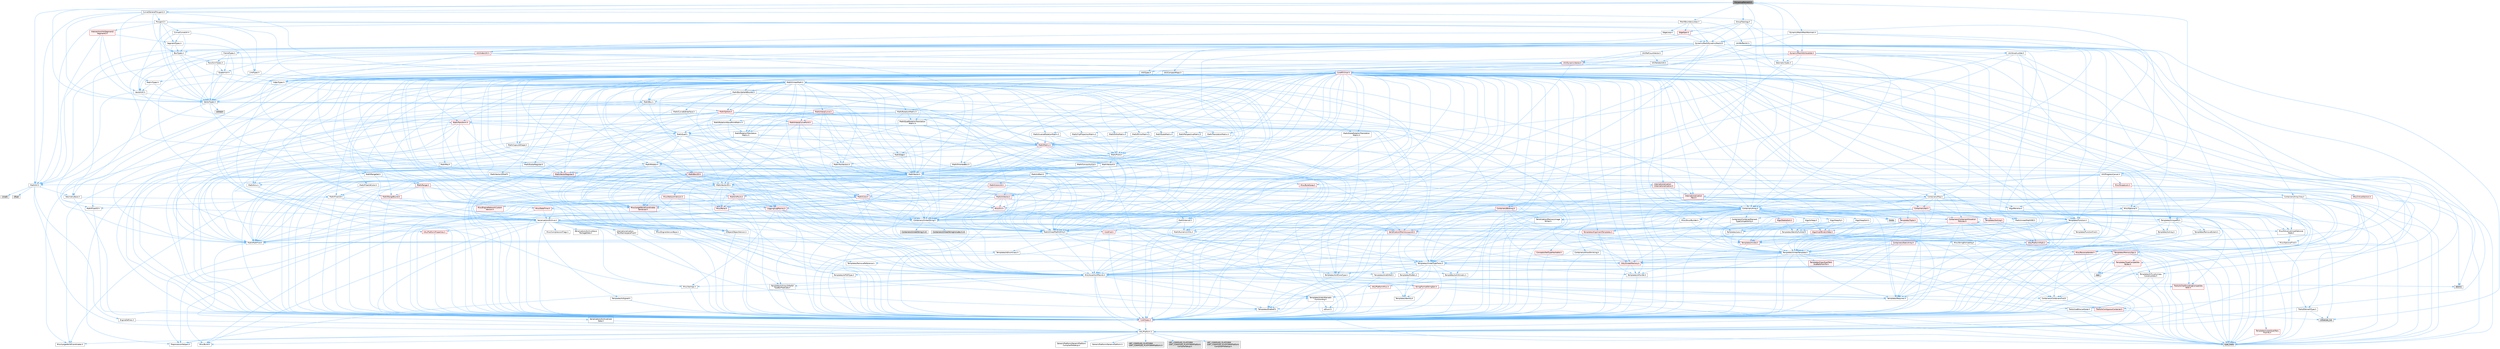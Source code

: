 digraph "PolygroupRemesh.h"
{
 // INTERACTIVE_SVG=YES
 // LATEX_PDF_SIZE
  bgcolor="transparent";
  edge [fontname=Helvetica,fontsize=10,labelfontname=Helvetica,labelfontsize=10];
  node [fontname=Helvetica,fontsize=10,shape=box,height=0.2,width=0.4];
  Node1 [id="Node000001",label="PolygroupRemesh.h",height=0.2,width=0.4,color="gray40", fillcolor="grey60", style="filled", fontcolor="black",tooltip=" "];
  Node1 -> Node2 [id="edge1_Node000001_Node000002",color="steelblue1",style="solid",tooltip=" "];
  Node2 [id="Node000002",label="MathUtil.h",height=0.2,width=0.4,color="grey40", fillcolor="white", style="filled",URL="$d4/d5b/MathUtil_8h.html",tooltip=" "];
  Node2 -> Node3 [id="edge2_Node000002_Node000003",color="steelblue1",style="solid",tooltip=" "];
  Node3 [id="Node000003",label="GeometryBase.h",height=0.2,width=0.4,color="grey40", fillcolor="white", style="filled",URL="$d5/d5e/GeometryBase_8h.html",tooltip=" "];
  Node3 -> Node4 [id="edge3_Node000003_Node000004",color="steelblue1",style="solid",tooltip=" "];
  Node4 [id="Node000004",label="CoreTypes.h",height=0.2,width=0.4,color="red", fillcolor="#FFF0F0", style="filled",URL="$dc/dec/CoreTypes_8h.html",tooltip=" "];
  Node4 -> Node5 [id="edge4_Node000004_Node000005",color="steelblue1",style="solid",tooltip=" "];
  Node5 [id="Node000005",label="HAL/Platform.h",height=0.2,width=0.4,color="grey40", fillcolor="white", style="filled",URL="$d9/dd0/Platform_8h.html",tooltip=" "];
  Node5 -> Node6 [id="edge5_Node000005_Node000006",color="steelblue1",style="solid",tooltip=" "];
  Node6 [id="Node000006",label="Misc/Build.h",height=0.2,width=0.4,color="grey40", fillcolor="white", style="filled",URL="$d3/dbb/Build_8h.html",tooltip=" "];
  Node5 -> Node7 [id="edge6_Node000005_Node000007",color="steelblue1",style="solid",tooltip=" "];
  Node7 [id="Node000007",label="Misc/LargeWorldCoordinates.h",height=0.2,width=0.4,color="grey40", fillcolor="white", style="filled",URL="$d2/dcb/LargeWorldCoordinates_8h.html",tooltip=" "];
  Node5 -> Node8 [id="edge7_Node000005_Node000008",color="steelblue1",style="solid",tooltip=" "];
  Node8 [id="Node000008",label="type_traits",height=0.2,width=0.4,color="grey60", fillcolor="#E0E0E0", style="filled",tooltip=" "];
  Node5 -> Node9 [id="edge8_Node000005_Node000009",color="steelblue1",style="solid",tooltip=" "];
  Node9 [id="Node000009",label="PreprocessorHelpers.h",height=0.2,width=0.4,color="grey40", fillcolor="white", style="filled",URL="$db/ddb/PreprocessorHelpers_8h.html",tooltip=" "];
  Node5 -> Node10 [id="edge9_Node000005_Node000010",color="steelblue1",style="solid",tooltip=" "];
  Node10 [id="Node000010",label="UBT_COMPILED_PLATFORM\l/UBT_COMPILED_PLATFORMPlatform\lCompilerPreSetup.h",height=0.2,width=0.4,color="grey60", fillcolor="#E0E0E0", style="filled",tooltip=" "];
  Node5 -> Node11 [id="edge10_Node000005_Node000011",color="steelblue1",style="solid",tooltip=" "];
  Node11 [id="Node000011",label="GenericPlatform/GenericPlatform\lCompilerPreSetup.h",height=0.2,width=0.4,color="grey40", fillcolor="white", style="filled",URL="$d9/dc8/GenericPlatformCompilerPreSetup_8h.html",tooltip=" "];
  Node5 -> Node12 [id="edge11_Node000005_Node000012",color="steelblue1",style="solid",tooltip=" "];
  Node12 [id="Node000012",label="GenericPlatform/GenericPlatform.h",height=0.2,width=0.4,color="grey40", fillcolor="white", style="filled",URL="$d6/d84/GenericPlatform_8h.html",tooltip=" "];
  Node5 -> Node13 [id="edge12_Node000005_Node000013",color="steelblue1",style="solid",tooltip=" "];
  Node13 [id="Node000013",label="UBT_COMPILED_PLATFORM\l/UBT_COMPILED_PLATFORMPlatform.h",height=0.2,width=0.4,color="grey60", fillcolor="#E0E0E0", style="filled",tooltip=" "];
  Node5 -> Node14 [id="edge13_Node000005_Node000014",color="steelblue1",style="solid",tooltip=" "];
  Node14 [id="Node000014",label="UBT_COMPILED_PLATFORM\l/UBT_COMPILED_PLATFORMPlatform\lCompilerSetup.h",height=0.2,width=0.4,color="grey60", fillcolor="#E0E0E0", style="filled",tooltip=" "];
  Node3 -> Node18 [id="edge14_Node000003_Node000018",color="steelblue1",style="solid",tooltip=" "];
  Node18 [id="Node000018",label="Logging/LogMacros.h",height=0.2,width=0.4,color="red", fillcolor="#FFF0F0", style="filled",URL="$d0/d16/LogMacros_8h.html",tooltip=" "];
  Node18 -> Node19 [id="edge15_Node000018_Node000019",color="steelblue1",style="solid",tooltip=" "];
  Node19 [id="Node000019",label="Containers/UnrealString.h",height=0.2,width=0.4,color="grey40", fillcolor="white", style="filled",URL="$d5/dba/UnrealString_8h.html",tooltip=" "];
  Node19 -> Node20 [id="edge16_Node000019_Node000020",color="steelblue1",style="solid",tooltip=" "];
  Node20 [id="Node000020",label="Containers/UnrealStringIncludes.h.inl",height=0.2,width=0.4,color="grey60", fillcolor="#E0E0E0", style="filled",tooltip=" "];
  Node19 -> Node21 [id="edge17_Node000019_Node000021",color="steelblue1",style="solid",tooltip=" "];
  Node21 [id="Node000021",label="Containers/UnrealString.h.inl",height=0.2,width=0.4,color="grey60", fillcolor="#E0E0E0", style="filled",tooltip=" "];
  Node19 -> Node22 [id="edge18_Node000019_Node000022",color="steelblue1",style="solid",tooltip=" "];
  Node22 [id="Node000022",label="Misc/StringFormatArg.h",height=0.2,width=0.4,color="grey40", fillcolor="white", style="filled",URL="$d2/d16/StringFormatArg_8h.html",tooltip=" "];
  Node22 -> Node23 [id="edge19_Node000022_Node000023",color="steelblue1",style="solid",tooltip=" "];
  Node23 [id="Node000023",label="Containers/ContainersFwd.h",height=0.2,width=0.4,color="grey40", fillcolor="white", style="filled",URL="$d4/d0a/ContainersFwd_8h.html",tooltip=" "];
  Node23 -> Node5 [id="edge20_Node000023_Node000005",color="steelblue1",style="solid",tooltip=" "];
  Node23 -> Node4 [id="edge21_Node000023_Node000004",color="steelblue1",style="solid",tooltip=" "];
  Node23 -> Node24 [id="edge22_Node000023_Node000024",color="steelblue1",style="solid",tooltip=" "];
  Node24 [id="Node000024",label="Traits/IsContiguousContainer.h",height=0.2,width=0.4,color="red", fillcolor="#FFF0F0", style="filled",URL="$d5/d3c/IsContiguousContainer_8h.html",tooltip=" "];
  Node24 -> Node4 [id="edge23_Node000024_Node000004",color="steelblue1",style="solid",tooltip=" "];
  Node24 -> Node26 [id="edge24_Node000024_Node000026",color="steelblue1",style="solid",tooltip=" "];
  Node26 [id="Node000026",label="initializer_list",height=0.2,width=0.4,color="grey60", fillcolor="#E0E0E0", style="filled",tooltip=" "];
  Node18 -> Node4 [id="edge25_Node000018_Node000004",color="steelblue1",style="solid",tooltip=" "];
  Node18 -> Node9 [id="edge26_Node000018_Node000009",color="steelblue1",style="solid",tooltip=" "];
  Node18 -> Node30 [id="edge27_Node000018_Node000030",color="steelblue1",style="solid",tooltip=" "];
  Node30 [id="Node000030",label="Misc/AssertionMacros.h",height=0.2,width=0.4,color="grey40", fillcolor="white", style="filled",URL="$d0/dfa/AssertionMacros_8h.html",tooltip=" "];
  Node30 -> Node4 [id="edge28_Node000030_Node000004",color="steelblue1",style="solid",tooltip=" "];
  Node30 -> Node5 [id="edge29_Node000030_Node000005",color="steelblue1",style="solid",tooltip=" "];
  Node30 -> Node31 [id="edge30_Node000030_Node000031",color="steelblue1",style="solid",tooltip=" "];
  Node31 [id="Node000031",label="HAL/PlatformMisc.h",height=0.2,width=0.4,color="red", fillcolor="#FFF0F0", style="filled",URL="$d0/df5/PlatformMisc_8h.html",tooltip=" "];
  Node31 -> Node4 [id="edge31_Node000031_Node000004",color="steelblue1",style="solid",tooltip=" "];
  Node30 -> Node9 [id="edge32_Node000030_Node000009",color="steelblue1",style="solid",tooltip=" "];
  Node30 -> Node63 [id="edge33_Node000030_Node000063",color="steelblue1",style="solid",tooltip=" "];
  Node63 [id="Node000063",label="Templates/EnableIf.h",height=0.2,width=0.4,color="grey40", fillcolor="white", style="filled",URL="$d7/d60/EnableIf_8h.html",tooltip=" "];
  Node63 -> Node4 [id="edge34_Node000063_Node000004",color="steelblue1",style="solid",tooltip=" "];
  Node30 -> Node64 [id="edge35_Node000030_Node000064",color="steelblue1",style="solid",tooltip=" "];
  Node64 [id="Node000064",label="Templates/IsArrayOrRefOf\lTypeByPredicate.h",height=0.2,width=0.4,color="grey40", fillcolor="white", style="filled",URL="$d6/da1/IsArrayOrRefOfTypeByPredicate_8h.html",tooltip=" "];
  Node64 -> Node4 [id="edge36_Node000064_Node000004",color="steelblue1",style="solid",tooltip=" "];
  Node30 -> Node65 [id="edge37_Node000030_Node000065",color="steelblue1",style="solid",tooltip=" "];
  Node65 [id="Node000065",label="Templates/IsValidVariadic\lFunctionArg.h",height=0.2,width=0.4,color="grey40", fillcolor="white", style="filled",URL="$d0/dc8/IsValidVariadicFunctionArg_8h.html",tooltip=" "];
  Node65 -> Node4 [id="edge38_Node000065_Node000004",color="steelblue1",style="solid",tooltip=" "];
  Node65 -> Node66 [id="edge39_Node000065_Node000066",color="steelblue1",style="solid",tooltip=" "];
  Node66 [id="Node000066",label="IsEnum.h",height=0.2,width=0.4,color="grey40", fillcolor="white", style="filled",URL="$d4/de5/IsEnum_8h.html",tooltip=" "];
  Node65 -> Node8 [id="edge40_Node000065_Node000008",color="steelblue1",style="solid",tooltip=" "];
  Node30 -> Node67 [id="edge41_Node000030_Node000067",color="steelblue1",style="solid",tooltip=" "];
  Node67 [id="Node000067",label="Traits/IsCharEncodingCompatible\lWith.h",height=0.2,width=0.4,color="red", fillcolor="#FFF0F0", style="filled",URL="$df/dd1/IsCharEncodingCompatibleWith_8h.html",tooltip=" "];
  Node67 -> Node8 [id="edge42_Node000067_Node000008",color="steelblue1",style="solid",tooltip=" "];
  Node30 -> Node69 [id="edge43_Node000030_Node000069",color="steelblue1",style="solid",tooltip=" "];
  Node69 [id="Node000069",label="Misc/VarArgs.h",height=0.2,width=0.4,color="grey40", fillcolor="white", style="filled",URL="$d5/d6f/VarArgs_8h.html",tooltip=" "];
  Node69 -> Node4 [id="edge44_Node000069_Node000004",color="steelblue1",style="solid",tooltip=" "];
  Node30 -> Node70 [id="edge45_Node000030_Node000070",color="steelblue1",style="solid",tooltip=" "];
  Node70 [id="Node000070",label="String/FormatStringSan.h",height=0.2,width=0.4,color="red", fillcolor="#FFF0F0", style="filled",URL="$d3/d8b/FormatStringSan_8h.html",tooltip=" "];
  Node70 -> Node8 [id="edge46_Node000070_Node000008",color="steelblue1",style="solid",tooltip=" "];
  Node70 -> Node4 [id="edge47_Node000070_Node000004",color="steelblue1",style="solid",tooltip=" "];
  Node70 -> Node71 [id="edge48_Node000070_Node000071",color="steelblue1",style="solid",tooltip=" "];
  Node71 [id="Node000071",label="Templates/Requires.h",height=0.2,width=0.4,color="grey40", fillcolor="white", style="filled",URL="$dc/d96/Requires_8h.html",tooltip=" "];
  Node71 -> Node63 [id="edge49_Node000071_Node000063",color="steelblue1",style="solid",tooltip=" "];
  Node71 -> Node8 [id="edge50_Node000071_Node000008",color="steelblue1",style="solid",tooltip=" "];
  Node70 -> Node72 [id="edge51_Node000070_Node000072",color="steelblue1",style="solid",tooltip=" "];
  Node72 [id="Node000072",label="Templates/Identity.h",height=0.2,width=0.4,color="grey40", fillcolor="white", style="filled",URL="$d0/dd5/Identity_8h.html",tooltip=" "];
  Node70 -> Node65 [id="edge52_Node000070_Node000065",color="steelblue1",style="solid",tooltip=" "];
  Node70 -> Node23 [id="edge53_Node000070_Node000023",color="steelblue1",style="solid",tooltip=" "];
  Node30 -> Node76 [id="edge54_Node000030_Node000076",color="steelblue1",style="solid",tooltip=" "];
  Node76 [id="Node000076",label="atomic",height=0.2,width=0.4,color="grey60", fillcolor="#E0E0E0", style="filled",tooltip=" "];
  Node18 -> Node6 [id="edge55_Node000018_Node000006",color="steelblue1",style="solid",tooltip=" "];
  Node18 -> Node69 [id="edge56_Node000018_Node000069",color="steelblue1",style="solid",tooltip=" "];
  Node18 -> Node70 [id="edge57_Node000018_Node000070",color="steelblue1",style="solid",tooltip=" "];
  Node18 -> Node63 [id="edge58_Node000018_Node000063",color="steelblue1",style="solid",tooltip=" "];
  Node18 -> Node64 [id="edge59_Node000018_Node000064",color="steelblue1",style="solid",tooltip=" "];
  Node18 -> Node65 [id="edge60_Node000018_Node000065",color="steelblue1",style="solid",tooltip=" "];
  Node18 -> Node67 [id="edge61_Node000018_Node000067",color="steelblue1",style="solid",tooltip=" "];
  Node18 -> Node8 [id="edge62_Node000018_Node000008",color="steelblue1",style="solid",tooltip=" "];
  Node2 -> Node5 [id="edge63_Node000002_Node000005",color="steelblue1",style="solid",tooltip=" "];
  Node2 -> Node186 [id="edge64_Node000002_Node000186",color="steelblue1",style="solid",tooltip=" "];
  Node186 [id="Node000186",label="EngineDefines.h",height=0.2,width=0.4,color="grey40", fillcolor="white", style="filled",URL="$de/d63/EngineDefines_8h.html",tooltip=" "];
  Node186 -> Node5 [id="edge65_Node000186_Node000005",color="steelblue1",style="solid",tooltip=" "];
  Node2 -> Node187 [id="edge66_Node000002_Node000187",color="steelblue1",style="solid",tooltip=" "];
  Node187 [id="Node000187",label="cmath",height=0.2,width=0.4,color="grey60", fillcolor="#E0E0E0", style="filled",tooltip=" "];
  Node2 -> Node188 [id="edge67_Node000002_Node000188",color="steelblue1",style="solid",tooltip=" "];
  Node188 [id="Node000188",label="cfloat",height=0.2,width=0.4,color="grey60", fillcolor="#E0E0E0", style="filled",tooltip=" "];
  Node1 -> Node189 [id="edge68_Node000001_Node000189",color="steelblue1",style="solid",tooltip=" "];
  Node189 [id="Node000189",label="VectorTypes.h",height=0.2,width=0.4,color="grey40", fillcolor="white", style="filled",URL="$d4/d5b/VectorTypes_8h.html",tooltip=" "];
  Node189 -> Node190 [id="edge69_Node000189_Node000190",color="steelblue1",style="solid",tooltip=" "];
  Node190 [id="Node000190",label="Math/Vector.h",height=0.2,width=0.4,color="grey40", fillcolor="white", style="filled",URL="$d6/dbe/Vector_8h.html",tooltip=" "];
  Node190 -> Node4 [id="edge70_Node000190_Node000004",color="steelblue1",style="solid",tooltip=" "];
  Node190 -> Node30 [id="edge71_Node000190_Node000030",color="steelblue1",style="solid",tooltip=" "];
  Node190 -> Node36 [id="edge72_Node000190_Node000036",color="steelblue1",style="solid",tooltip=" "];
  Node36 [id="Node000036",label="Math/MathFwd.h",height=0.2,width=0.4,color="grey40", fillcolor="white", style="filled",URL="$d2/d10/MathFwd_8h.html",tooltip=" "];
  Node36 -> Node5 [id="edge73_Node000036_Node000005",color="steelblue1",style="solid",tooltip=" "];
  Node190 -> Node49 [id="edge74_Node000190_Node000049",color="steelblue1",style="solid",tooltip=" "];
  Node49 [id="Node000049",label="Math/NumericLimits.h",height=0.2,width=0.4,color="grey40", fillcolor="white", style="filled",URL="$df/d1b/NumericLimits_8h.html",tooltip=" "];
  Node49 -> Node4 [id="edge75_Node000049_Node000004",color="steelblue1",style="solid",tooltip=" "];
  Node190 -> Node147 [id="edge76_Node000190_Node000147",color="steelblue1",style="solid",tooltip=" "];
  Node147 [id="Node000147",label="Misc/Crc.h",height=0.2,width=0.4,color="red", fillcolor="#FFF0F0", style="filled",URL="$d4/dd2/Crc_8h.html",tooltip=" "];
  Node147 -> Node4 [id="edge77_Node000147_Node000004",color="steelblue1",style="solid",tooltip=" "];
  Node147 -> Node30 [id="edge78_Node000147_Node000030",color="steelblue1",style="solid",tooltip=" "];
  Node147 -> Node97 [id="edge79_Node000147_Node000097",color="steelblue1",style="solid",tooltip=" "];
  Node97 [id="Node000097",label="Templates/UnrealTypeTraits.h",height=0.2,width=0.4,color="grey40", fillcolor="white", style="filled",URL="$d2/d2d/UnrealTypeTraits_8h.html",tooltip=" "];
  Node97 -> Node4 [id="edge80_Node000097_Node000004",color="steelblue1",style="solid",tooltip=" "];
  Node97 -> Node96 [id="edge81_Node000097_Node000096",color="steelblue1",style="solid",tooltip=" "];
  Node96 [id="Node000096",label="Templates/IsPointer.h",height=0.2,width=0.4,color="grey40", fillcolor="white", style="filled",URL="$d7/d05/IsPointer_8h.html",tooltip=" "];
  Node96 -> Node4 [id="edge82_Node000096_Node000004",color="steelblue1",style="solid",tooltip=" "];
  Node97 -> Node30 [id="edge83_Node000097_Node000030",color="steelblue1",style="solid",tooltip=" "];
  Node97 -> Node89 [id="edge84_Node000097_Node000089",color="steelblue1",style="solid",tooltip=" "];
  Node89 [id="Node000089",label="Templates/AndOrNot.h",height=0.2,width=0.4,color="grey40", fillcolor="white", style="filled",URL="$db/d0a/AndOrNot_8h.html",tooltip=" "];
  Node89 -> Node4 [id="edge85_Node000089_Node000004",color="steelblue1",style="solid",tooltip=" "];
  Node97 -> Node63 [id="edge86_Node000097_Node000063",color="steelblue1",style="solid",tooltip=" "];
  Node97 -> Node98 [id="edge87_Node000097_Node000098",color="steelblue1",style="solid",tooltip=" "];
  Node98 [id="Node000098",label="Templates/IsArithmetic.h",height=0.2,width=0.4,color="grey40", fillcolor="white", style="filled",URL="$d2/d5d/IsArithmetic_8h.html",tooltip=" "];
  Node98 -> Node4 [id="edge88_Node000098_Node000004",color="steelblue1",style="solid",tooltip=" "];
  Node97 -> Node66 [id="edge89_Node000097_Node000066",color="steelblue1",style="solid",tooltip=" "];
  Node97 -> Node99 [id="edge90_Node000097_Node000099",color="steelblue1",style="solid",tooltip=" "];
  Node99 [id="Node000099",label="Templates/Models.h",height=0.2,width=0.4,color="grey40", fillcolor="white", style="filled",URL="$d3/d0c/Models_8h.html",tooltip=" "];
  Node99 -> Node72 [id="edge91_Node000099_Node000072",color="steelblue1",style="solid",tooltip=" "];
  Node97 -> Node100 [id="edge92_Node000097_Node000100",color="steelblue1",style="solid",tooltip=" "];
  Node100 [id="Node000100",label="Templates/IsPODType.h",height=0.2,width=0.4,color="grey40", fillcolor="white", style="filled",URL="$d7/db1/IsPODType_8h.html",tooltip=" "];
  Node100 -> Node4 [id="edge93_Node000100_Node000004",color="steelblue1",style="solid",tooltip=" "];
  Node97 -> Node101 [id="edge94_Node000097_Node000101",color="steelblue1",style="solid",tooltip=" "];
  Node101 [id="Node000101",label="Templates/IsUECoreType.h",height=0.2,width=0.4,color="grey40", fillcolor="white", style="filled",URL="$d1/db8/IsUECoreType_8h.html",tooltip=" "];
  Node101 -> Node4 [id="edge95_Node000101_Node000004",color="steelblue1",style="solid",tooltip=" "];
  Node101 -> Node8 [id="edge96_Node000101_Node000008",color="steelblue1",style="solid",tooltip=" "];
  Node97 -> Node90 [id="edge97_Node000097_Node000090",color="steelblue1",style="solid",tooltip=" "];
  Node90 [id="Node000090",label="Templates/IsTriviallyCopy\lConstructible.h",height=0.2,width=0.4,color="grey40", fillcolor="white", style="filled",URL="$d3/d78/IsTriviallyCopyConstructible_8h.html",tooltip=" "];
  Node90 -> Node4 [id="edge98_Node000090_Node000004",color="steelblue1",style="solid",tooltip=" "];
  Node90 -> Node8 [id="edge99_Node000090_Node000008",color="steelblue1",style="solid",tooltip=" "];
  Node190 -> Node173 [id="edge100_Node000190_Node000173",color="steelblue1",style="solid",tooltip=" "];
  Node173 [id="Node000173",label="Math/UnrealMathUtility.h",height=0.2,width=0.4,color="grey40", fillcolor="white", style="filled",URL="$db/db8/UnrealMathUtility_8h.html",tooltip=" "];
  Node173 -> Node4 [id="edge101_Node000173_Node000004",color="steelblue1",style="solid",tooltip=" "];
  Node173 -> Node30 [id="edge102_Node000173_Node000030",color="steelblue1",style="solid",tooltip=" "];
  Node173 -> Node114 [id="edge103_Node000173_Node000114",color="steelblue1",style="solid",tooltip=" "];
  Node114 [id="Node000114",label="HAL/PlatformMath.h",height=0.2,width=0.4,color="red", fillcolor="#FFF0F0", style="filled",URL="$dc/d53/PlatformMath_8h.html",tooltip=" "];
  Node114 -> Node4 [id="edge104_Node000114_Node000004",color="steelblue1",style="solid",tooltip=" "];
  Node173 -> Node36 [id="edge105_Node000173_Node000036",color="steelblue1",style="solid",tooltip=" "];
  Node173 -> Node72 [id="edge106_Node000173_Node000072",color="steelblue1",style="solid",tooltip=" "];
  Node173 -> Node71 [id="edge107_Node000173_Node000071",color="steelblue1",style="solid",tooltip=" "];
  Node190 -> Node19 [id="edge108_Node000190_Node000019",color="steelblue1",style="solid",tooltip=" "];
  Node190 -> Node191 [id="edge109_Node000190_Node000191",color="steelblue1",style="solid",tooltip=" "];
  Node191 [id="Node000191",label="Misc/Parse.h",height=0.2,width=0.4,color="red", fillcolor="#FFF0F0", style="filled",URL="$dc/d71/Parse_8h.html",tooltip=" "];
  Node191 -> Node19 [id="edge110_Node000191_Node000019",color="steelblue1",style="solid",tooltip=" "];
  Node191 -> Node4 [id="edge111_Node000191_Node000004",color="steelblue1",style="solid",tooltip=" "];
  Node191 -> Node6 [id="edge112_Node000191_Node000006",color="steelblue1",style="solid",tooltip=" "];
  Node191 -> Node192 [id="edge113_Node000191_Node000192",color="steelblue1",style="solid",tooltip=" "];
  Node192 [id="Node000192",label="Templates/Function.h",height=0.2,width=0.4,color="grey40", fillcolor="white", style="filled",URL="$df/df5/Function_8h.html",tooltip=" "];
  Node192 -> Node4 [id="edge114_Node000192_Node000004",color="steelblue1",style="solid",tooltip=" "];
  Node192 -> Node30 [id="edge115_Node000192_Node000030",color="steelblue1",style="solid",tooltip=" "];
  Node192 -> Node125 [id="edge116_Node000192_Node000125",color="steelblue1",style="solid",tooltip=" "];
  Node125 [id="Node000125",label="Misc/IntrusiveUnsetOptional\lState.h",height=0.2,width=0.4,color="grey40", fillcolor="white", style="filled",URL="$d2/d0a/IntrusiveUnsetOptionalState_8h.html",tooltip=" "];
  Node125 -> Node126 [id="edge117_Node000125_Node000126",color="steelblue1",style="solid",tooltip=" "];
  Node126 [id="Node000126",label="Misc/OptionalFwd.h",height=0.2,width=0.4,color="grey40", fillcolor="white", style="filled",URL="$dc/d50/OptionalFwd_8h.html",tooltip=" "];
  Node192 -> Node77 [id="edge118_Node000192_Node000077",color="steelblue1",style="solid",tooltip=" "];
  Node77 [id="Node000077",label="HAL/UnrealMemory.h",height=0.2,width=0.4,color="red", fillcolor="#FFF0F0", style="filled",URL="$d9/d96/UnrealMemory_8h.html",tooltip=" "];
  Node77 -> Node4 [id="edge119_Node000077_Node000004",color="steelblue1",style="solid",tooltip=" "];
  Node77 -> Node96 [id="edge120_Node000077_Node000096",color="steelblue1",style="solid",tooltip=" "];
  Node192 -> Node193 [id="edge121_Node000192_Node000193",color="steelblue1",style="solid",tooltip=" "];
  Node193 [id="Node000193",label="Templates/FunctionFwd.h",height=0.2,width=0.4,color="grey40", fillcolor="white", style="filled",URL="$d6/d54/FunctionFwd_8h.html",tooltip=" "];
  Node192 -> Node97 [id="edge122_Node000192_Node000097",color="steelblue1",style="solid",tooltip=" "];
  Node192 -> Node157 [id="edge123_Node000192_Node000157",color="steelblue1",style="solid",tooltip=" "];
  Node157 [id="Node000157",label="Templates/Invoke.h",height=0.2,width=0.4,color="red", fillcolor="#FFF0F0", style="filled",URL="$d7/deb/Invoke_8h.html",tooltip=" "];
  Node157 -> Node4 [id="edge124_Node000157_Node000004",color="steelblue1",style="solid",tooltip=" "];
  Node157 -> Node102 [id="edge125_Node000157_Node000102",color="steelblue1",style="solid",tooltip=" "];
  Node102 [id="Node000102",label="Templates/UnrealTemplate.h",height=0.2,width=0.4,color="grey40", fillcolor="white", style="filled",URL="$d4/d24/UnrealTemplate_8h.html",tooltip=" "];
  Node102 -> Node4 [id="edge126_Node000102_Node000004",color="steelblue1",style="solid",tooltip=" "];
  Node102 -> Node96 [id="edge127_Node000102_Node000096",color="steelblue1",style="solid",tooltip=" "];
  Node102 -> Node77 [id="edge128_Node000102_Node000077",color="steelblue1",style="solid",tooltip=" "];
  Node102 -> Node103 [id="edge129_Node000102_Node000103",color="steelblue1",style="solid",tooltip=" "];
  Node103 [id="Node000103",label="Templates/CopyQualifiers\lAndRefsFromTo.h",height=0.2,width=0.4,color="red", fillcolor="#FFF0F0", style="filled",URL="$d3/db3/CopyQualifiersAndRefsFromTo_8h.html",tooltip=" "];
  Node102 -> Node97 [id="edge130_Node000102_Node000097",color="steelblue1",style="solid",tooltip=" "];
  Node102 -> Node105 [id="edge131_Node000102_Node000105",color="steelblue1",style="solid",tooltip=" "];
  Node105 [id="Node000105",label="Templates/RemoveReference.h",height=0.2,width=0.4,color="grey40", fillcolor="white", style="filled",URL="$da/dbe/RemoveReference_8h.html",tooltip=" "];
  Node105 -> Node4 [id="edge132_Node000105_Node000004",color="steelblue1",style="solid",tooltip=" "];
  Node102 -> Node71 [id="edge133_Node000102_Node000071",color="steelblue1",style="solid",tooltip=" "];
  Node102 -> Node106 [id="edge134_Node000102_Node000106",color="steelblue1",style="solid",tooltip=" "];
  Node106 [id="Node000106",label="Templates/TypeCompatible\lBytes.h",height=0.2,width=0.4,color="red", fillcolor="#FFF0F0", style="filled",URL="$df/d0a/TypeCompatibleBytes_8h.html",tooltip=" "];
  Node106 -> Node4 [id="edge135_Node000106_Node000004",color="steelblue1",style="solid",tooltip=" "];
  Node106 -> Node40 [id="edge136_Node000106_Node000040",color="steelblue1",style="solid",tooltip=" "];
  Node40 [id="Node000040",label="new",height=0.2,width=0.4,color="grey60", fillcolor="#E0E0E0", style="filled",tooltip=" "];
  Node106 -> Node8 [id="edge137_Node000106_Node000008",color="steelblue1",style="solid",tooltip=" "];
  Node102 -> Node72 [id="edge138_Node000102_Node000072",color="steelblue1",style="solid",tooltip=" "];
  Node102 -> Node24 [id="edge139_Node000102_Node000024",color="steelblue1",style="solid",tooltip=" "];
  Node102 -> Node107 [id="edge140_Node000102_Node000107",color="steelblue1",style="solid",tooltip=" "];
  Node107 [id="Node000107",label="Traits/UseBitwiseSwap.h",height=0.2,width=0.4,color="grey40", fillcolor="white", style="filled",URL="$db/df3/UseBitwiseSwap_8h.html",tooltip=" "];
  Node107 -> Node4 [id="edge141_Node000107_Node000004",color="steelblue1",style="solid",tooltip=" "];
  Node107 -> Node8 [id="edge142_Node000107_Node000008",color="steelblue1",style="solid",tooltip=" "];
  Node102 -> Node8 [id="edge143_Node000102_Node000008",color="steelblue1",style="solid",tooltip=" "];
  Node157 -> Node8 [id="edge144_Node000157_Node000008",color="steelblue1",style="solid",tooltip=" "];
  Node192 -> Node102 [id="edge145_Node000192_Node000102",color="steelblue1",style="solid",tooltip=" "];
  Node192 -> Node71 [id="edge146_Node000192_Node000071",color="steelblue1",style="solid",tooltip=" "];
  Node192 -> Node173 [id="edge147_Node000192_Node000173",color="steelblue1",style="solid",tooltip=" "];
  Node192 -> Node40 [id="edge148_Node000192_Node000040",color="steelblue1",style="solid",tooltip=" "];
  Node192 -> Node8 [id="edge149_Node000192_Node000008",color="steelblue1",style="solid",tooltip=" "];
  Node190 -> Node194 [id="edge150_Node000190_Node000194",color="steelblue1",style="solid",tooltip=" "];
  Node194 [id="Node000194",label="Misc/LargeWorldCoordinates\lSerializer.h",height=0.2,width=0.4,color="red", fillcolor="#FFF0F0", style="filled",URL="$d7/df9/LargeWorldCoordinatesSerializer_8h.html",tooltip=" "];
  Node194 -> Node140 [id="edge151_Node000194_Node000140",color="steelblue1",style="solid",tooltip=" "];
  Node140 [id="Node000140",label="UObject/ObjectVersion.h",height=0.2,width=0.4,color="grey40", fillcolor="white", style="filled",URL="$da/d63/ObjectVersion_8h.html",tooltip=" "];
  Node140 -> Node4 [id="edge152_Node000140_Node000004",color="steelblue1",style="solid",tooltip=" "];
  Node190 -> Node210 [id="edge153_Node000190_Node000210",color="steelblue1",style="solid",tooltip=" "];
  Node210 [id="Node000210",label="Misc/NetworkVersion.h",height=0.2,width=0.4,color="red", fillcolor="#FFF0F0", style="filled",URL="$d7/d4b/NetworkVersion_8h.html",tooltip=" "];
  Node210 -> Node19 [id="edge154_Node000210_Node000019",color="steelblue1",style="solid",tooltip=" "];
  Node210 -> Node4 [id="edge155_Node000210_Node000004",color="steelblue1",style="solid",tooltip=" "];
  Node210 -> Node18 [id="edge156_Node000210_Node000018",color="steelblue1",style="solid",tooltip=" "];
  Node210 -> Node252 [id="edge157_Node000210_Node000252",color="steelblue1",style="solid",tooltip=" "];
  Node252 [id="Node000252",label="Misc/EngineNetworkCustom\lVersion.h",height=0.2,width=0.4,color="red", fillcolor="#FFF0F0", style="filled",URL="$da/da3/EngineNetworkCustomVersion_8h.html",tooltip=" "];
  Node252 -> Node4 [id="edge158_Node000252_Node000004",color="steelblue1",style="solid",tooltip=" "];
  Node190 -> Node255 [id="edge159_Node000190_Node000255",color="steelblue1",style="solid",tooltip=" "];
  Node255 [id="Node000255",label="Math/Color.h",height=0.2,width=0.4,color="red", fillcolor="#FFF0F0", style="filled",URL="$dd/dac/Color_8h.html",tooltip=" "];
  Node255 -> Node124 [id="edge160_Node000255_Node000124",color="steelblue1",style="solid",tooltip=" "];
  Node124 [id="Node000124",label="Containers/Array.h",height=0.2,width=0.4,color="grey40", fillcolor="white", style="filled",URL="$df/dd0/Array_8h.html",tooltip=" "];
  Node124 -> Node4 [id="edge161_Node000124_Node000004",color="steelblue1",style="solid",tooltip=" "];
  Node124 -> Node30 [id="edge162_Node000124_Node000030",color="steelblue1",style="solid",tooltip=" "];
  Node124 -> Node125 [id="edge163_Node000124_Node000125",color="steelblue1",style="solid",tooltip=" "];
  Node124 -> Node127 [id="edge164_Node000124_Node000127",color="steelblue1",style="solid",tooltip=" "];
  Node127 [id="Node000127",label="Misc/ReverseIterate.h",height=0.2,width=0.4,color="red", fillcolor="#FFF0F0", style="filled",URL="$db/de3/ReverseIterate_8h.html",tooltip=" "];
  Node127 -> Node5 [id="edge165_Node000127_Node000005",color="steelblue1",style="solid",tooltip=" "];
  Node124 -> Node77 [id="edge166_Node000124_Node000077",color="steelblue1",style="solid",tooltip=" "];
  Node124 -> Node97 [id="edge167_Node000124_Node000097",color="steelblue1",style="solid",tooltip=" "];
  Node124 -> Node102 [id="edge168_Node000124_Node000102",color="steelblue1",style="solid",tooltip=" "];
  Node124 -> Node129 [id="edge169_Node000124_Node000129",color="steelblue1",style="solid",tooltip=" "];
  Node129 [id="Node000129",label="Containers/AllowShrinking.h",height=0.2,width=0.4,color="grey40", fillcolor="white", style="filled",URL="$d7/d1a/AllowShrinking_8h.html",tooltip=" "];
  Node129 -> Node4 [id="edge170_Node000129_Node000004",color="steelblue1",style="solid",tooltip=" "];
  Node124 -> Node112 [id="edge171_Node000124_Node000112",color="steelblue1",style="solid",tooltip=" "];
  Node112 [id="Node000112",label="Containers/ContainerAllocation\lPolicies.h",height=0.2,width=0.4,color="red", fillcolor="#FFF0F0", style="filled",URL="$d7/dff/ContainerAllocationPolicies_8h.html",tooltip=" "];
  Node112 -> Node4 [id="edge172_Node000112_Node000004",color="steelblue1",style="solid",tooltip=" "];
  Node112 -> Node112 [id="edge173_Node000112_Node000112",color="steelblue1",style="solid",tooltip=" "];
  Node112 -> Node114 [id="edge174_Node000112_Node000114",color="steelblue1",style="solid",tooltip=" "];
  Node112 -> Node77 [id="edge175_Node000112_Node000077",color="steelblue1",style="solid",tooltip=" "];
  Node112 -> Node49 [id="edge176_Node000112_Node000049",color="steelblue1",style="solid",tooltip=" "];
  Node112 -> Node30 [id="edge177_Node000112_Node000030",color="steelblue1",style="solid",tooltip=" "];
  Node112 -> Node123 [id="edge178_Node000112_Node000123",color="steelblue1",style="solid",tooltip=" "];
  Node123 [id="Node000123",label="Templates/MemoryOps.h",height=0.2,width=0.4,color="red", fillcolor="#FFF0F0", style="filled",URL="$db/dea/MemoryOps_8h.html",tooltip=" "];
  Node123 -> Node4 [id="edge179_Node000123_Node000004",color="steelblue1",style="solid",tooltip=" "];
  Node123 -> Node77 [id="edge180_Node000123_Node000077",color="steelblue1",style="solid",tooltip=" "];
  Node123 -> Node90 [id="edge181_Node000123_Node000090",color="steelblue1",style="solid",tooltip=" "];
  Node123 -> Node71 [id="edge182_Node000123_Node000071",color="steelblue1",style="solid",tooltip=" "];
  Node123 -> Node97 [id="edge183_Node000123_Node000097",color="steelblue1",style="solid",tooltip=" "];
  Node123 -> Node107 [id="edge184_Node000123_Node000107",color="steelblue1",style="solid",tooltip=" "];
  Node123 -> Node40 [id="edge185_Node000123_Node000040",color="steelblue1",style="solid",tooltip=" "];
  Node123 -> Node8 [id="edge186_Node000123_Node000008",color="steelblue1",style="solid",tooltip=" "];
  Node112 -> Node106 [id="edge187_Node000112_Node000106",color="steelblue1",style="solid",tooltip=" "];
  Node112 -> Node8 [id="edge188_Node000112_Node000008",color="steelblue1",style="solid",tooltip=" "];
  Node124 -> Node130 [id="edge189_Node000124_Node000130",color="steelblue1",style="solid",tooltip=" "];
  Node130 [id="Node000130",label="Containers/ContainerElement\lTypeCompatibility.h",height=0.2,width=0.4,color="grey40", fillcolor="white", style="filled",URL="$df/ddf/ContainerElementTypeCompatibility_8h.html",tooltip=" "];
  Node130 -> Node4 [id="edge190_Node000130_Node000004",color="steelblue1",style="solid",tooltip=" "];
  Node130 -> Node97 [id="edge191_Node000130_Node000097",color="steelblue1",style="solid",tooltip=" "];
  Node124 -> Node131 [id="edge192_Node000124_Node000131",color="steelblue1",style="solid",tooltip=" "];
  Node131 [id="Node000131",label="Serialization/Archive.h",height=0.2,width=0.4,color="grey40", fillcolor="white", style="filled",URL="$d7/d3b/Archive_8h.html",tooltip=" "];
  Node131 -> Node35 [id="edge193_Node000131_Node000035",color="steelblue1",style="solid",tooltip=" "];
  Node35 [id="Node000035",label="CoreFwd.h",height=0.2,width=0.4,color="red", fillcolor="#FFF0F0", style="filled",URL="$d1/d1e/CoreFwd_8h.html",tooltip=" "];
  Node35 -> Node4 [id="edge194_Node000035_Node000004",color="steelblue1",style="solid",tooltip=" "];
  Node35 -> Node23 [id="edge195_Node000035_Node000023",color="steelblue1",style="solid",tooltip=" "];
  Node35 -> Node36 [id="edge196_Node000035_Node000036",color="steelblue1",style="solid",tooltip=" "];
  Node131 -> Node4 [id="edge197_Node000131_Node000004",color="steelblue1",style="solid",tooltip=" "];
  Node131 -> Node132 [id="edge198_Node000131_Node000132",color="steelblue1",style="solid",tooltip=" "];
  Node132 [id="Node000132",label="HAL/PlatformProperties.h",height=0.2,width=0.4,color="red", fillcolor="#FFF0F0", style="filled",URL="$d9/db0/PlatformProperties_8h.html",tooltip=" "];
  Node132 -> Node4 [id="edge199_Node000132_Node000004",color="steelblue1",style="solid",tooltip=" "];
  Node131 -> Node135 [id="edge200_Node000131_Node000135",color="steelblue1",style="solid",tooltip=" "];
  Node135 [id="Node000135",label="Internationalization\l/TextNamespaceFwd.h",height=0.2,width=0.4,color="grey40", fillcolor="white", style="filled",URL="$d8/d97/TextNamespaceFwd_8h.html",tooltip=" "];
  Node135 -> Node4 [id="edge201_Node000135_Node000004",color="steelblue1",style="solid",tooltip=" "];
  Node131 -> Node36 [id="edge202_Node000131_Node000036",color="steelblue1",style="solid",tooltip=" "];
  Node131 -> Node30 [id="edge203_Node000131_Node000030",color="steelblue1",style="solid",tooltip=" "];
  Node131 -> Node6 [id="edge204_Node000131_Node000006",color="steelblue1",style="solid",tooltip=" "];
  Node131 -> Node50 [id="edge205_Node000131_Node000050",color="steelblue1",style="solid",tooltip=" "];
  Node50 [id="Node000050",label="Misc/CompressionFlags.h",height=0.2,width=0.4,color="grey40", fillcolor="white", style="filled",URL="$d9/d76/CompressionFlags_8h.html",tooltip=" "];
  Node131 -> Node136 [id="edge206_Node000131_Node000136",color="steelblue1",style="solid",tooltip=" "];
  Node136 [id="Node000136",label="Misc/EngineVersionBase.h",height=0.2,width=0.4,color="grey40", fillcolor="white", style="filled",URL="$d5/d2b/EngineVersionBase_8h.html",tooltip=" "];
  Node136 -> Node4 [id="edge207_Node000136_Node000004",color="steelblue1",style="solid",tooltip=" "];
  Node131 -> Node69 [id="edge208_Node000131_Node000069",color="steelblue1",style="solid",tooltip=" "];
  Node131 -> Node137 [id="edge209_Node000131_Node000137",color="steelblue1",style="solid",tooltip=" "];
  Node137 [id="Node000137",label="Serialization/ArchiveCook\lData.h",height=0.2,width=0.4,color="grey40", fillcolor="white", style="filled",URL="$dc/db6/ArchiveCookData_8h.html",tooltip=" "];
  Node137 -> Node5 [id="edge210_Node000137_Node000005",color="steelblue1",style="solid",tooltip=" "];
  Node131 -> Node138 [id="edge211_Node000131_Node000138",color="steelblue1",style="solid",tooltip=" "];
  Node138 [id="Node000138",label="Serialization/ArchiveSave\lPackageData.h",height=0.2,width=0.4,color="grey40", fillcolor="white", style="filled",URL="$d1/d37/ArchiveSavePackageData_8h.html",tooltip=" "];
  Node131 -> Node63 [id="edge212_Node000131_Node000063",color="steelblue1",style="solid",tooltip=" "];
  Node131 -> Node64 [id="edge213_Node000131_Node000064",color="steelblue1",style="solid",tooltip=" "];
  Node131 -> Node139 [id="edge214_Node000131_Node000139",color="steelblue1",style="solid",tooltip=" "];
  Node139 [id="Node000139",label="Templates/IsEnumClass.h",height=0.2,width=0.4,color="grey40", fillcolor="white", style="filled",URL="$d7/d15/IsEnumClass_8h.html",tooltip=" "];
  Node139 -> Node4 [id="edge215_Node000139_Node000004",color="steelblue1",style="solid",tooltip=" "];
  Node139 -> Node89 [id="edge216_Node000139_Node000089",color="steelblue1",style="solid",tooltip=" "];
  Node131 -> Node119 [id="edge217_Node000131_Node000119",color="steelblue1",style="solid",tooltip=" "];
  Node119 [id="Node000119",label="Templates/IsSigned.h",height=0.2,width=0.4,color="grey40", fillcolor="white", style="filled",URL="$d8/dd8/IsSigned_8h.html",tooltip=" "];
  Node119 -> Node4 [id="edge218_Node000119_Node000004",color="steelblue1",style="solid",tooltip=" "];
  Node131 -> Node65 [id="edge219_Node000131_Node000065",color="steelblue1",style="solid",tooltip=" "];
  Node131 -> Node102 [id="edge220_Node000131_Node000102",color="steelblue1",style="solid",tooltip=" "];
  Node131 -> Node67 [id="edge221_Node000131_Node000067",color="steelblue1",style="solid",tooltip=" "];
  Node131 -> Node140 [id="edge222_Node000131_Node000140",color="steelblue1",style="solid",tooltip=" "];
  Node124 -> Node141 [id="edge223_Node000124_Node000141",color="steelblue1",style="solid",tooltip=" "];
  Node141 [id="Node000141",label="Serialization/MemoryImage\lWriter.h",height=0.2,width=0.4,color="grey40", fillcolor="white", style="filled",URL="$d0/d08/MemoryImageWriter_8h.html",tooltip=" "];
  Node141 -> Node4 [id="edge224_Node000141_Node000004",color="steelblue1",style="solid",tooltip=" "];
  Node141 -> Node142 [id="edge225_Node000141_Node000142",color="steelblue1",style="solid",tooltip=" "];
  Node142 [id="Node000142",label="Serialization/MemoryLayout.h",height=0.2,width=0.4,color="red", fillcolor="#FFF0F0", style="filled",URL="$d7/d66/MemoryLayout_8h.html",tooltip=" "];
  Node142 -> Node77 [id="edge226_Node000142_Node000077",color="steelblue1",style="solid",tooltip=" "];
  Node142 -> Node63 [id="edge227_Node000142_Node000063",color="steelblue1",style="solid",tooltip=" "];
  Node142 -> Node99 [id="edge228_Node000142_Node000099",color="steelblue1",style="solid",tooltip=" "];
  Node142 -> Node102 [id="edge229_Node000142_Node000102",color="steelblue1",style="solid",tooltip=" "];
  Node124 -> Node155 [id="edge230_Node000124_Node000155",color="steelblue1",style="solid",tooltip=" "];
  Node155 [id="Node000155",label="Algo/Heapify.h",height=0.2,width=0.4,color="grey40", fillcolor="white", style="filled",URL="$d0/d2a/Heapify_8h.html",tooltip=" "];
  Node155 -> Node156 [id="edge231_Node000155_Node000156",color="steelblue1",style="solid",tooltip=" "];
  Node156 [id="Node000156",label="Algo/Impl/BinaryHeap.h",height=0.2,width=0.4,color="red", fillcolor="#FFF0F0", style="filled",URL="$d7/da3/Algo_2Impl_2BinaryHeap_8h.html",tooltip=" "];
  Node156 -> Node157 [id="edge232_Node000156_Node000157",color="steelblue1",style="solid",tooltip=" "];
  Node156 -> Node8 [id="edge233_Node000156_Node000008",color="steelblue1",style="solid",tooltip=" "];
  Node155 -> Node161 [id="edge234_Node000155_Node000161",color="steelblue1",style="solid",tooltip=" "];
  Node161 [id="Node000161",label="Templates/IdentityFunctor.h",height=0.2,width=0.4,color="grey40", fillcolor="white", style="filled",URL="$d7/d2e/IdentityFunctor_8h.html",tooltip=" "];
  Node161 -> Node5 [id="edge235_Node000161_Node000005",color="steelblue1",style="solid",tooltip=" "];
  Node155 -> Node157 [id="edge236_Node000155_Node000157",color="steelblue1",style="solid",tooltip=" "];
  Node155 -> Node162 [id="edge237_Node000155_Node000162",color="steelblue1",style="solid",tooltip=" "];
  Node162 [id="Node000162",label="Templates/Less.h",height=0.2,width=0.4,color="grey40", fillcolor="white", style="filled",URL="$de/dc8/Less_8h.html",tooltip=" "];
  Node162 -> Node4 [id="edge238_Node000162_Node000004",color="steelblue1",style="solid",tooltip=" "];
  Node162 -> Node102 [id="edge239_Node000162_Node000102",color="steelblue1",style="solid",tooltip=" "];
  Node155 -> Node102 [id="edge240_Node000155_Node000102",color="steelblue1",style="solid",tooltip=" "];
  Node124 -> Node163 [id="edge241_Node000124_Node000163",color="steelblue1",style="solid",tooltip=" "];
  Node163 [id="Node000163",label="Algo/HeapSort.h",height=0.2,width=0.4,color="grey40", fillcolor="white", style="filled",URL="$d3/d92/HeapSort_8h.html",tooltip=" "];
  Node163 -> Node156 [id="edge242_Node000163_Node000156",color="steelblue1",style="solid",tooltip=" "];
  Node163 -> Node161 [id="edge243_Node000163_Node000161",color="steelblue1",style="solid",tooltip=" "];
  Node163 -> Node162 [id="edge244_Node000163_Node000162",color="steelblue1",style="solid",tooltip=" "];
  Node163 -> Node102 [id="edge245_Node000163_Node000102",color="steelblue1",style="solid",tooltip=" "];
  Node124 -> Node164 [id="edge246_Node000124_Node000164",color="steelblue1",style="solid",tooltip=" "];
  Node164 [id="Node000164",label="Algo/IsHeap.h",height=0.2,width=0.4,color="grey40", fillcolor="white", style="filled",URL="$de/d32/IsHeap_8h.html",tooltip=" "];
  Node164 -> Node156 [id="edge247_Node000164_Node000156",color="steelblue1",style="solid",tooltip=" "];
  Node164 -> Node161 [id="edge248_Node000164_Node000161",color="steelblue1",style="solid",tooltip=" "];
  Node164 -> Node157 [id="edge249_Node000164_Node000157",color="steelblue1",style="solid",tooltip=" "];
  Node164 -> Node162 [id="edge250_Node000164_Node000162",color="steelblue1",style="solid",tooltip=" "];
  Node164 -> Node102 [id="edge251_Node000164_Node000102",color="steelblue1",style="solid",tooltip=" "];
  Node124 -> Node156 [id="edge252_Node000124_Node000156",color="steelblue1",style="solid",tooltip=" "];
  Node124 -> Node165 [id="edge253_Node000124_Node000165",color="steelblue1",style="solid",tooltip=" "];
  Node165 [id="Node000165",label="Algo/StableSort.h",height=0.2,width=0.4,color="red", fillcolor="#FFF0F0", style="filled",URL="$d7/d3c/StableSort_8h.html",tooltip=" "];
  Node165 -> Node161 [id="edge254_Node000165_Node000161",color="steelblue1",style="solid",tooltip=" "];
  Node165 -> Node157 [id="edge255_Node000165_Node000157",color="steelblue1",style="solid",tooltip=" "];
  Node165 -> Node162 [id="edge256_Node000165_Node000162",color="steelblue1",style="solid",tooltip=" "];
  Node165 -> Node102 [id="edge257_Node000165_Node000102",color="steelblue1",style="solid",tooltip=" "];
  Node124 -> Node168 [id="edge258_Node000124_Node000168",color="steelblue1",style="solid",tooltip=" "];
  Node168 [id="Node000168",label="Concepts/GetTypeHashable.h",height=0.2,width=0.4,color="red", fillcolor="#FFF0F0", style="filled",URL="$d3/da2/GetTypeHashable_8h.html",tooltip=" "];
  Node168 -> Node4 [id="edge259_Node000168_Node000004",color="steelblue1",style="solid",tooltip=" "];
  Node124 -> Node161 [id="edge260_Node000124_Node000161",color="steelblue1",style="solid",tooltip=" "];
  Node124 -> Node157 [id="edge261_Node000124_Node000157",color="steelblue1",style="solid",tooltip=" "];
  Node124 -> Node162 [id="edge262_Node000124_Node000162",color="steelblue1",style="solid",tooltip=" "];
  Node124 -> Node169 [id="edge263_Node000124_Node000169",color="steelblue1",style="solid",tooltip=" "];
  Node169 [id="Node000169",label="Templates/LosesQualifiers\lFromTo.h",height=0.2,width=0.4,color="red", fillcolor="#FFF0F0", style="filled",URL="$d2/db3/LosesQualifiersFromTo_8h.html",tooltip=" "];
  Node169 -> Node8 [id="edge264_Node000169_Node000008",color="steelblue1",style="solid",tooltip=" "];
  Node124 -> Node71 [id="edge265_Node000124_Node000071",color="steelblue1",style="solid",tooltip=" "];
  Node124 -> Node170 [id="edge266_Node000124_Node000170",color="steelblue1",style="solid",tooltip=" "];
  Node170 [id="Node000170",label="Templates/Sorting.h",height=0.2,width=0.4,color="red", fillcolor="#FFF0F0", style="filled",URL="$d3/d9e/Sorting_8h.html",tooltip=" "];
  Node170 -> Node4 [id="edge267_Node000170_Node000004",color="steelblue1",style="solid",tooltip=" "];
  Node170 -> Node114 [id="edge268_Node000170_Node000114",color="steelblue1",style="solid",tooltip=" "];
  Node170 -> Node162 [id="edge269_Node000170_Node000162",color="steelblue1",style="solid",tooltip=" "];
  Node124 -> Node174 [id="edge270_Node000124_Node000174",color="steelblue1",style="solid",tooltip=" "];
  Node174 [id="Node000174",label="Templates/AlignmentTemplates.h",height=0.2,width=0.4,color="red", fillcolor="#FFF0F0", style="filled",URL="$dd/d32/AlignmentTemplates_8h.html",tooltip=" "];
  Node174 -> Node4 [id="edge271_Node000174_Node000004",color="steelblue1",style="solid",tooltip=" "];
  Node174 -> Node96 [id="edge272_Node000174_Node000096",color="steelblue1",style="solid",tooltip=" "];
  Node124 -> Node34 [id="edge273_Node000124_Node000034",color="steelblue1",style="solid",tooltip=" "];
  Node34 [id="Node000034",label="Traits/ElementType.h",height=0.2,width=0.4,color="grey40", fillcolor="white", style="filled",URL="$d5/d4f/ElementType_8h.html",tooltip=" "];
  Node34 -> Node5 [id="edge274_Node000034_Node000005",color="steelblue1",style="solid",tooltip=" "];
  Node34 -> Node26 [id="edge275_Node000034_Node000026",color="steelblue1",style="solid",tooltip=" "];
  Node34 -> Node8 [id="edge276_Node000034_Node000008",color="steelblue1",style="solid",tooltip=" "];
  Node124 -> Node120 [id="edge277_Node000124_Node000120",color="steelblue1",style="solid",tooltip=" "];
  Node120 [id="Node000120",label="limits",height=0.2,width=0.4,color="grey60", fillcolor="#E0E0E0", style="filled",tooltip=" "];
  Node124 -> Node8 [id="edge278_Node000124_Node000008",color="steelblue1",style="solid",tooltip=" "];
  Node255 -> Node19 [id="edge279_Node000255_Node000019",color="steelblue1",style="solid",tooltip=" "];
  Node255 -> Node4 [id="edge280_Node000255_Node000004",color="steelblue1",style="solid",tooltip=" "];
  Node255 -> Node9 [id="edge281_Node000255_Node000009",color="steelblue1",style="solid",tooltip=" "];
  Node255 -> Node36 [id="edge282_Node000255_Node000036",color="steelblue1",style="solid",tooltip=" "];
  Node255 -> Node173 [id="edge283_Node000255_Node000173",color="steelblue1",style="solid",tooltip=" "];
  Node255 -> Node30 [id="edge284_Node000255_Node000030",color="steelblue1",style="solid",tooltip=" "];
  Node255 -> Node147 [id="edge285_Node000255_Node000147",color="steelblue1",style="solid",tooltip=" "];
  Node255 -> Node191 [id="edge286_Node000255_Node000191",color="steelblue1",style="solid",tooltip=" "];
  Node255 -> Node131 [id="edge287_Node000255_Node000131",color="steelblue1",style="solid",tooltip=" "];
  Node255 -> Node142 [id="edge288_Node000255_Node000142",color="steelblue1",style="solid",tooltip=" "];
  Node190 -> Node256 [id="edge289_Node000190_Node000256",color="steelblue1",style="solid",tooltip=" "];
  Node256 [id="Node000256",label="Math/IntPoint.h",height=0.2,width=0.4,color="red", fillcolor="#FFF0F0", style="filled",URL="$d3/df7/IntPoint_8h.html",tooltip=" "];
  Node256 -> Node4 [id="edge290_Node000256_Node000004",color="steelblue1",style="solid",tooltip=" "];
  Node256 -> Node30 [id="edge291_Node000256_Node000030",color="steelblue1",style="solid",tooltip=" "];
  Node256 -> Node191 [id="edge292_Node000256_Node000191",color="steelblue1",style="solid",tooltip=" "];
  Node256 -> Node36 [id="edge293_Node000256_Node000036",color="steelblue1",style="solid",tooltip=" "];
  Node256 -> Node173 [id="edge294_Node000256_Node000173",color="steelblue1",style="solid",tooltip=" "];
  Node256 -> Node19 [id="edge295_Node000256_Node000019",color="steelblue1",style="solid",tooltip=" "];
  Node256 -> Node194 [id="edge296_Node000256_Node000194",color="steelblue1",style="solid",tooltip=" "];
  Node190 -> Node18 [id="edge297_Node000190_Node000018",color="steelblue1",style="solid",tooltip=" "];
  Node190 -> Node257 [id="edge298_Node000190_Node000257",color="steelblue1",style="solid",tooltip=" "];
  Node257 [id="Node000257",label="Math/Vector2D.h",height=0.2,width=0.4,color="grey40", fillcolor="white", style="filled",URL="$d3/db0/Vector2D_8h.html",tooltip=" "];
  Node257 -> Node4 [id="edge299_Node000257_Node000004",color="steelblue1",style="solid",tooltip=" "];
  Node257 -> Node36 [id="edge300_Node000257_Node000036",color="steelblue1",style="solid",tooltip=" "];
  Node257 -> Node30 [id="edge301_Node000257_Node000030",color="steelblue1",style="solid",tooltip=" "];
  Node257 -> Node147 [id="edge302_Node000257_Node000147",color="steelblue1",style="solid",tooltip=" "];
  Node257 -> Node173 [id="edge303_Node000257_Node000173",color="steelblue1",style="solid",tooltip=" "];
  Node257 -> Node19 [id="edge304_Node000257_Node000019",color="steelblue1",style="solid",tooltip=" "];
  Node257 -> Node191 [id="edge305_Node000257_Node000191",color="steelblue1",style="solid",tooltip=" "];
  Node257 -> Node194 [id="edge306_Node000257_Node000194",color="steelblue1",style="solid",tooltip=" "];
  Node257 -> Node252 [id="edge307_Node000257_Node000252",color="steelblue1",style="solid",tooltip=" "];
  Node257 -> Node256 [id="edge308_Node000257_Node000256",color="steelblue1",style="solid",tooltip=" "];
  Node257 -> Node18 [id="edge309_Node000257_Node000018",color="steelblue1",style="solid",tooltip=" "];
  Node257 -> Node8 [id="edge310_Node000257_Node000008",color="steelblue1",style="solid",tooltip=" "];
  Node190 -> Node258 [id="edge311_Node000190_Node000258",color="steelblue1",style="solid",tooltip=" "];
  Node258 [id="Node000258",label="Misc/ByteSwap.h",height=0.2,width=0.4,color="red", fillcolor="#FFF0F0", style="filled",URL="$dc/dd7/ByteSwap_8h.html",tooltip=" "];
  Node258 -> Node4 [id="edge312_Node000258_Node000004",color="steelblue1",style="solid",tooltip=" "];
  Node190 -> Node259 [id="edge313_Node000190_Node000259",color="steelblue1",style="solid",tooltip=" "];
  Node259 [id="Node000259",label="Internationalization\l/Text.h",height=0.2,width=0.4,color="red", fillcolor="#FFF0F0", style="filled",URL="$d6/d35/Text_8h.html",tooltip=" "];
  Node259 -> Node4 [id="edge314_Node000259_Node000004",color="steelblue1",style="solid",tooltip=" "];
  Node259 -> Node30 [id="edge315_Node000259_Node000030",color="steelblue1",style="solid",tooltip=" "];
  Node259 -> Node97 [id="edge316_Node000259_Node000097",color="steelblue1",style="solid",tooltip=" "];
  Node259 -> Node124 [id="edge317_Node000259_Node000124",color="steelblue1",style="solid",tooltip=" "];
  Node259 -> Node19 [id="edge318_Node000259_Node000019",color="steelblue1",style="solid",tooltip=" "];
  Node259 -> Node203 [id="edge319_Node000259_Node000203",color="steelblue1",style="solid",tooltip=" "];
  Node203 [id="Node000203",label="Misc/Optional.h",height=0.2,width=0.4,color="grey40", fillcolor="white", style="filled",URL="$d2/dae/Optional_8h.html",tooltip=" "];
  Node203 -> Node4 [id="edge320_Node000203_Node000004",color="steelblue1",style="solid",tooltip=" "];
  Node203 -> Node30 [id="edge321_Node000203_Node000030",color="steelblue1",style="solid",tooltip=" "];
  Node203 -> Node125 [id="edge322_Node000203_Node000125",color="steelblue1",style="solid",tooltip=" "];
  Node203 -> Node126 [id="edge323_Node000203_Node000126",color="steelblue1",style="solid",tooltip=" "];
  Node203 -> Node123 [id="edge324_Node000203_Node000123",color="steelblue1",style="solid",tooltip=" "];
  Node203 -> Node102 [id="edge325_Node000203_Node000102",color="steelblue1",style="solid",tooltip=" "];
  Node203 -> Node131 [id="edge326_Node000203_Node000131",color="steelblue1",style="solid",tooltip=" "];
  Node259 -> Node207 [id="edge327_Node000259_Node000207",color="steelblue1",style="solid",tooltip=" "];
  Node207 [id="Node000207",label="Templates/UniquePtr.h",height=0.2,width=0.4,color="grey40", fillcolor="white", style="filled",URL="$de/d1a/UniquePtr_8h.html",tooltip=" "];
  Node207 -> Node4 [id="edge328_Node000207_Node000004",color="steelblue1",style="solid",tooltip=" "];
  Node207 -> Node102 [id="edge329_Node000207_Node000102",color="steelblue1",style="solid",tooltip=" "];
  Node207 -> Node175 [id="edge330_Node000207_Node000175",color="steelblue1",style="solid",tooltip=" "];
  Node175 [id="Node000175",label="Templates/IsArray.h",height=0.2,width=0.4,color="grey40", fillcolor="white", style="filled",URL="$d8/d8d/IsArray_8h.html",tooltip=" "];
  Node175 -> Node4 [id="edge331_Node000175_Node000004",color="steelblue1",style="solid",tooltip=" "];
  Node207 -> Node208 [id="edge332_Node000207_Node000208",color="steelblue1",style="solid",tooltip=" "];
  Node208 [id="Node000208",label="Templates/RemoveExtent.h",height=0.2,width=0.4,color="grey40", fillcolor="white", style="filled",URL="$dc/de9/RemoveExtent_8h.html",tooltip=" "];
  Node208 -> Node4 [id="edge333_Node000208_Node000004",color="steelblue1",style="solid",tooltip=" "];
  Node207 -> Node71 [id="edge334_Node000207_Node000071",color="steelblue1",style="solid",tooltip=" "];
  Node207 -> Node142 [id="edge335_Node000207_Node000142",color="steelblue1",style="solid",tooltip=" "];
  Node207 -> Node8 [id="edge336_Node000207_Node000008",color="steelblue1",style="solid",tooltip=" "];
  Node259 -> Node71 [id="edge337_Node000259_Node000071",color="steelblue1",style="solid",tooltip=" "];
  Node259 -> Node8 [id="edge338_Node000259_Node000008",color="steelblue1",style="solid",tooltip=" "];
  Node190 -> Node273 [id="edge339_Node000190_Node000273",color="steelblue1",style="solid",tooltip=" "];
  Node273 [id="Node000273",label="Internationalization\l/Internationalization.h",height=0.2,width=0.4,color="red", fillcolor="#FFF0F0", style="filled",URL="$da/de4/Internationalization_8h.html",tooltip=" "];
  Node273 -> Node124 [id="edge340_Node000273_Node000124",color="steelblue1",style="solid",tooltip=" "];
  Node273 -> Node19 [id="edge341_Node000273_Node000019",color="steelblue1",style="solid",tooltip=" "];
  Node273 -> Node4 [id="edge342_Node000273_Node000004",color="steelblue1",style="solid",tooltip=" "];
  Node273 -> Node259 [id="edge343_Node000273_Node000259",color="steelblue1",style="solid",tooltip=" "];
  Node273 -> Node223 [id="edge344_Node000273_Node000223",color="steelblue1",style="solid",tooltip=" "];
  Node223 [id="Node000223",label="Templates/Tuple.h",height=0.2,width=0.4,color="red", fillcolor="#FFF0F0", style="filled",URL="$d2/d4f/Tuple_8h.html",tooltip=" "];
  Node223 -> Node4 [id="edge345_Node000223_Node000004",color="steelblue1",style="solid",tooltip=" "];
  Node223 -> Node102 [id="edge346_Node000223_Node000102",color="steelblue1",style="solid",tooltip=" "];
  Node223 -> Node157 [id="edge347_Node000223_Node000157",color="steelblue1",style="solid",tooltip=" "];
  Node223 -> Node142 [id="edge348_Node000223_Node000142",color="steelblue1",style="solid",tooltip=" "];
  Node223 -> Node71 [id="edge349_Node000223_Node000071",color="steelblue1",style="solid",tooltip=" "];
  Node223 -> Node8 [id="edge350_Node000223_Node000008",color="steelblue1",style="solid",tooltip=" "];
  Node190 -> Node274 [id="edge351_Node000190_Node000274",color="steelblue1",style="solid",tooltip=" "];
  Node274 [id="Node000274",label="Math/IntVector.h",height=0.2,width=0.4,color="red", fillcolor="#FFF0F0", style="filled",URL="$d7/d44/IntVector_8h.html",tooltip=" "];
  Node274 -> Node4 [id="edge352_Node000274_Node000004",color="steelblue1",style="solid",tooltip=" "];
  Node274 -> Node147 [id="edge353_Node000274_Node000147",color="steelblue1",style="solid",tooltip=" "];
  Node274 -> Node191 [id="edge354_Node000274_Node000191",color="steelblue1",style="solid",tooltip=" "];
  Node274 -> Node36 [id="edge355_Node000274_Node000036",color="steelblue1",style="solid",tooltip=" "];
  Node274 -> Node173 [id="edge356_Node000274_Node000173",color="steelblue1",style="solid",tooltip=" "];
  Node274 -> Node19 [id="edge357_Node000274_Node000019",color="steelblue1",style="solid",tooltip=" "];
  Node274 -> Node194 [id="edge358_Node000274_Node000194",color="steelblue1",style="solid",tooltip=" "];
  Node190 -> Node275 [id="edge359_Node000190_Node000275",color="steelblue1",style="solid",tooltip=" "];
  Node275 [id="Node000275",label="Math/Axis.h",height=0.2,width=0.4,color="grey40", fillcolor="white", style="filled",URL="$dd/dbb/Axis_8h.html",tooltip=" "];
  Node275 -> Node4 [id="edge360_Node000275_Node000004",color="steelblue1",style="solid",tooltip=" "];
  Node190 -> Node142 [id="edge361_Node000190_Node000142",color="steelblue1",style="solid",tooltip=" "];
  Node190 -> Node140 [id="edge362_Node000190_Node000140",color="steelblue1",style="solid",tooltip=" "];
  Node190 -> Node8 [id="edge363_Node000190_Node000008",color="steelblue1",style="solid",tooltip=" "];
  Node189 -> Node276 [id="edge364_Node000189_Node000276",color="steelblue1",style="solid",tooltip=" "];
  Node276 [id="Node000276",label="Math/Vector4.h",height=0.2,width=0.4,color="grey40", fillcolor="white", style="filled",URL="$d7/d36/Vector4_8h.html",tooltip=" "];
  Node276 -> Node4 [id="edge365_Node000276_Node000004",color="steelblue1",style="solid",tooltip=" "];
  Node276 -> Node147 [id="edge366_Node000276_Node000147",color="steelblue1",style="solid",tooltip=" "];
  Node276 -> Node36 [id="edge367_Node000276_Node000036",color="steelblue1",style="solid",tooltip=" "];
  Node276 -> Node173 [id="edge368_Node000276_Node000173",color="steelblue1",style="solid",tooltip=" "];
  Node276 -> Node19 [id="edge369_Node000276_Node000019",color="steelblue1",style="solid",tooltip=" "];
  Node276 -> Node191 [id="edge370_Node000276_Node000191",color="steelblue1",style="solid",tooltip=" "];
  Node276 -> Node194 [id="edge371_Node000276_Node000194",color="steelblue1",style="solid",tooltip=" "];
  Node276 -> Node18 [id="edge372_Node000276_Node000018",color="steelblue1",style="solid",tooltip=" "];
  Node276 -> Node257 [id="edge373_Node000276_Node000257",color="steelblue1",style="solid",tooltip=" "];
  Node276 -> Node190 [id="edge374_Node000276_Node000190",color="steelblue1",style="solid",tooltip=" "];
  Node276 -> Node142 [id="edge375_Node000276_Node000142",color="steelblue1",style="solid",tooltip=" "];
  Node276 -> Node71 [id="edge376_Node000276_Node000071",color="steelblue1",style="solid",tooltip=" "];
  Node276 -> Node8 [id="edge377_Node000276_Node000008",color="steelblue1",style="solid",tooltip=" "];
  Node189 -> Node2 [id="edge378_Node000189_Node000002",color="steelblue1",style="solid",tooltip=" "];
  Node189 -> Node131 [id="edge379_Node000189_Node000131",color="steelblue1",style="solid",tooltip=" "];
  Node189 -> Node97 [id="edge380_Node000189_Node000097",color="steelblue1",style="solid",tooltip=" "];
  Node189 -> Node277 [id="edge381_Node000189_Node000277",color="steelblue1",style="solid",tooltip=" "];
  Node277 [id="Node000277",label="sstream",height=0.2,width=0.4,color="grey60", fillcolor="#E0E0E0", style="filled",tooltip=" "];
  Node1 -> Node278 [id="edge382_Node000001_Node000278",color="steelblue1",style="solid",tooltip=" "];
  Node278 [id="Node000278",label="GeometryTypes.h",height=0.2,width=0.4,color="grey40", fillcolor="white", style="filled",URL="$d3/dcd/GeometryTypes_8h.html",tooltip=" "];
  Node278 -> Node214 [id="edge383_Node000278_Node000214",color="steelblue1",style="solid",tooltip=" "];
  Node214 [id="Node000214",label="Containers/Map.h",height=0.2,width=0.4,color="grey40", fillcolor="white", style="filled",URL="$df/d79/Map_8h.html",tooltip=" "];
  Node214 -> Node4 [id="edge384_Node000214_Node000004",color="steelblue1",style="solid",tooltip=" "];
  Node214 -> Node215 [id="edge385_Node000214_Node000215",color="steelblue1",style="solid",tooltip=" "];
  Node215 [id="Node000215",label="Algo/Reverse.h",height=0.2,width=0.4,color="grey40", fillcolor="white", style="filled",URL="$d5/d93/Reverse_8h.html",tooltip=" "];
  Node215 -> Node4 [id="edge386_Node000215_Node000004",color="steelblue1",style="solid",tooltip=" "];
  Node215 -> Node102 [id="edge387_Node000215_Node000102",color="steelblue1",style="solid",tooltip=" "];
  Node214 -> Node130 [id="edge388_Node000214_Node000130",color="steelblue1",style="solid",tooltip=" "];
  Node214 -> Node216 [id="edge389_Node000214_Node000216",color="steelblue1",style="solid",tooltip=" "];
  Node216 [id="Node000216",label="Containers/Set.h",height=0.2,width=0.4,color="red", fillcolor="#FFF0F0", style="filled",URL="$d4/d45/Set_8h.html",tooltip=" "];
  Node216 -> Node112 [id="edge390_Node000216_Node000112",color="steelblue1",style="solid",tooltip=" "];
  Node216 -> Node130 [id="edge391_Node000216_Node000130",color="steelblue1",style="solid",tooltip=" "];
  Node216 -> Node23 [id="edge392_Node000216_Node000023",color="steelblue1",style="solid",tooltip=" "];
  Node216 -> Node173 [id="edge393_Node000216_Node000173",color="steelblue1",style="solid",tooltip=" "];
  Node216 -> Node30 [id="edge394_Node000216_Node000030",color="steelblue1",style="solid",tooltip=" "];
  Node216 -> Node221 [id="edge395_Node000216_Node000221",color="steelblue1",style="solid",tooltip=" "];
  Node221 [id="Node000221",label="Misc/StructBuilder.h",height=0.2,width=0.4,color="grey40", fillcolor="white", style="filled",URL="$d9/db3/StructBuilder_8h.html",tooltip=" "];
  Node221 -> Node4 [id="edge396_Node000221_Node000004",color="steelblue1",style="solid",tooltip=" "];
  Node221 -> Node173 [id="edge397_Node000221_Node000173",color="steelblue1",style="solid",tooltip=" "];
  Node221 -> Node174 [id="edge398_Node000221_Node000174",color="steelblue1",style="solid",tooltip=" "];
  Node216 -> Node141 [id="edge399_Node000216_Node000141",color="steelblue1",style="solid",tooltip=" "];
  Node216 -> Node192 [id="edge400_Node000216_Node000192",color="steelblue1",style="solid",tooltip=" "];
  Node216 -> Node170 [id="edge401_Node000216_Node000170",color="steelblue1",style="solid",tooltip=" "];
  Node216 -> Node102 [id="edge402_Node000216_Node000102",color="steelblue1",style="solid",tooltip=" "];
  Node216 -> Node26 [id="edge403_Node000216_Node000026",color="steelblue1",style="solid",tooltip=" "];
  Node216 -> Node8 [id="edge404_Node000216_Node000008",color="steelblue1",style="solid",tooltip=" "];
  Node214 -> Node19 [id="edge405_Node000214_Node000019",color="steelblue1",style="solid",tooltip=" "];
  Node214 -> Node30 [id="edge406_Node000214_Node000030",color="steelblue1",style="solid",tooltip=" "];
  Node214 -> Node221 [id="edge407_Node000214_Node000221",color="steelblue1",style="solid",tooltip=" "];
  Node214 -> Node192 [id="edge408_Node000214_Node000192",color="steelblue1",style="solid",tooltip=" "];
  Node214 -> Node170 [id="edge409_Node000214_Node000170",color="steelblue1",style="solid",tooltip=" "];
  Node214 -> Node223 [id="edge410_Node000214_Node000223",color="steelblue1",style="solid",tooltip=" "];
  Node214 -> Node102 [id="edge411_Node000214_Node000102",color="steelblue1",style="solid",tooltip=" "];
  Node214 -> Node97 [id="edge412_Node000214_Node000097",color="steelblue1",style="solid",tooltip=" "];
  Node214 -> Node8 [id="edge413_Node000214_Node000008",color="steelblue1",style="solid",tooltip=" "];
  Node278 -> Node30 [id="edge414_Node000278_Node000030",color="steelblue1",style="solid",tooltip=" "];
  Node1 -> Node279 [id="edge415_Node000001_Node000279",color="steelblue1",style="solid",tooltip=" "];
  Node279 [id="Node000279",label="Curve/GeneralPolygon2.h",height=0.2,width=0.4,color="grey40", fillcolor="white", style="filled",URL="$d2/d10/GeneralPolygon2_8h.html",tooltip=" "];
  Node279 -> Node102 [id="edge416_Node000279_Node000102",color="steelblue1",style="solid",tooltip=" "];
  Node279 -> Node280 [id="edge417_Node000279_Node000280",color="steelblue1",style="solid",tooltip=" "];
  Node280 [id="Node000280",label="Math/UnrealMath.h",height=0.2,width=0.4,color="grey40", fillcolor="white", style="filled",URL="$d8/db2/UnrealMath_8h.html",tooltip=" "];
  Node280 -> Node275 [id="edge418_Node000280_Node000275",color="steelblue1",style="solid",tooltip=" "];
  Node280 -> Node281 [id="edge419_Node000280_Node000281",color="steelblue1",style="solid",tooltip=" "];
  Node281 [id="Node000281",label="Math/Box.h",height=0.2,width=0.4,color="grey40", fillcolor="white", style="filled",URL="$de/d0f/Box_8h.html",tooltip=" "];
  Node281 -> Node4 [id="edge420_Node000281_Node000004",color="steelblue1",style="solid",tooltip=" "];
  Node281 -> Node30 [id="edge421_Node000281_Node000030",color="steelblue1",style="solid",tooltip=" "];
  Node281 -> Node36 [id="edge422_Node000281_Node000036",color="steelblue1",style="solid",tooltip=" "];
  Node281 -> Node173 [id="edge423_Node000281_Node000173",color="steelblue1",style="solid",tooltip=" "];
  Node281 -> Node19 [id="edge424_Node000281_Node000019",color="steelblue1",style="solid",tooltip=" "];
  Node281 -> Node190 [id="edge425_Node000281_Node000190",color="steelblue1",style="solid",tooltip=" "];
  Node281 -> Node282 [id="edge426_Node000281_Node000282",color="steelblue1",style="solid",tooltip=" "];
  Node282 [id="Node000282",label="Math/Sphere.h",height=0.2,width=0.4,color="red", fillcolor="#FFF0F0", style="filled",URL="$d3/dca/Sphere_8h.html",tooltip=" "];
  Node282 -> Node4 [id="edge427_Node000282_Node000004",color="steelblue1",style="solid",tooltip=" "];
  Node282 -> Node36 [id="edge428_Node000282_Node000036",color="steelblue1",style="solid",tooltip=" "];
  Node282 -> Node283 [id="edge429_Node000282_Node000283",color="steelblue1",style="solid",tooltip=" "];
  Node283 [id="Node000283",label="Math/Matrix.h",height=0.2,width=0.4,color="red", fillcolor="#FFF0F0", style="filled",URL="$d3/db1/Matrix_8h.html",tooltip=" "];
  Node283 -> Node4 [id="edge430_Node000283_Node000004",color="steelblue1",style="solid",tooltip=" "];
  Node283 -> Node77 [id="edge431_Node000283_Node000077",color="steelblue1",style="solid",tooltip=" "];
  Node283 -> Node173 [id="edge432_Node000283_Node000173",color="steelblue1",style="solid",tooltip=" "];
  Node283 -> Node19 [id="edge433_Node000283_Node000019",color="steelblue1",style="solid",tooltip=" "];
  Node283 -> Node36 [id="edge434_Node000283_Node000036",color="steelblue1",style="solid",tooltip=" "];
  Node283 -> Node190 [id="edge435_Node000283_Node000190",color="steelblue1",style="solid",tooltip=" "];
  Node283 -> Node276 [id="edge436_Node000283_Node000276",color="steelblue1",style="solid",tooltip=" "];
  Node283 -> Node284 [id="edge437_Node000283_Node000284",color="steelblue1",style="solid",tooltip=" "];
  Node284 [id="Node000284",label="Math/Plane.h",height=0.2,width=0.4,color="grey40", fillcolor="white", style="filled",URL="$d8/d2f/Plane_8h.html",tooltip=" "];
  Node284 -> Node4 [id="edge438_Node000284_Node000004",color="steelblue1",style="solid",tooltip=" "];
  Node284 -> Node36 [id="edge439_Node000284_Node000036",color="steelblue1",style="solid",tooltip=" "];
  Node284 -> Node173 [id="edge440_Node000284_Node000173",color="steelblue1",style="solid",tooltip=" "];
  Node284 -> Node190 [id="edge441_Node000284_Node000190",color="steelblue1",style="solid",tooltip=" "];
  Node284 -> Node276 [id="edge442_Node000284_Node000276",color="steelblue1",style="solid",tooltip=" "];
  Node284 -> Node194 [id="edge443_Node000284_Node000194",color="steelblue1",style="solid",tooltip=" "];
  Node284 -> Node140 [id="edge444_Node000284_Node000140",color="steelblue1",style="solid",tooltip=" "];
  Node283 -> Node285 [id="edge445_Node000283_Node000285",color="steelblue1",style="solid",tooltip=" "];
  Node285 [id="Node000285",label="Math/Rotator.h",height=0.2,width=0.4,color="grey40", fillcolor="white", style="filled",URL="$d8/d3a/Rotator_8h.html",tooltip=" "];
  Node285 -> Node4 [id="edge446_Node000285_Node000004",color="steelblue1",style="solid",tooltip=" "];
  Node285 -> Node36 [id="edge447_Node000285_Node000036",color="steelblue1",style="solid",tooltip=" "];
  Node285 -> Node173 [id="edge448_Node000285_Node000173",color="steelblue1",style="solid",tooltip=" "];
  Node285 -> Node19 [id="edge449_Node000285_Node000019",color="steelblue1",style="solid",tooltip=" "];
  Node285 -> Node191 [id="edge450_Node000285_Node000191",color="steelblue1",style="solid",tooltip=" "];
  Node285 -> Node194 [id="edge451_Node000285_Node000194",color="steelblue1",style="solid",tooltip=" "];
  Node285 -> Node18 [id="edge452_Node000285_Node000018",color="steelblue1",style="solid",tooltip=" "];
  Node285 -> Node190 [id="edge453_Node000285_Node000190",color="steelblue1",style="solid",tooltip=" "];
  Node285 -> Node286 [id="edge454_Node000285_Node000286",color="steelblue1",style="solid",tooltip=" "];
  Node286 [id="Node000286",label="Math/VectorRegister.h",height=0.2,width=0.4,color="red", fillcolor="#FFF0F0", style="filled",URL="$da/d8b/VectorRegister_8h.html",tooltip=" "];
  Node286 -> Node4 [id="edge455_Node000286_Node000004",color="steelblue1",style="solid",tooltip=" "];
  Node286 -> Node173 [id="edge456_Node000286_Node000173",color="steelblue1",style="solid",tooltip=" "];
  Node285 -> Node140 [id="edge457_Node000285_Node000140",color="steelblue1",style="solid",tooltip=" "];
  Node283 -> Node275 [id="edge458_Node000283_Node000275",color="steelblue1",style="solid",tooltip=" "];
  Node283 -> Node194 [id="edge459_Node000283_Node000194",color="steelblue1",style="solid",tooltip=" "];
  Node283 -> Node140 [id="edge460_Node000283_Node000140",color="steelblue1",style="solid",tooltip=" "];
  Node283 -> Node8 [id="edge461_Node000283_Node000008",color="steelblue1",style="solid",tooltip=" "];
  Node282 -> Node291 [id="edge462_Node000282_Node000291",color="steelblue1",style="solid",tooltip=" "];
  Node291 [id="Node000291",label="Math/Transform.h",height=0.2,width=0.4,color="red", fillcolor="#FFF0F0", style="filled",URL="$de/d05/Math_2Transform_8h.html",tooltip=" "];
  Node291 -> Node4 [id="edge463_Node000291_Node000004",color="steelblue1",style="solid",tooltip=" "];
  Node291 -> Node9 [id="edge464_Node000291_Node000009",color="steelblue1",style="solid",tooltip=" "];
  Node291 -> Node36 [id="edge465_Node000291_Node000036",color="steelblue1",style="solid",tooltip=" "];
  Node291 -> Node292 [id="edge466_Node000291_Node000292",color="steelblue1",style="solid",tooltip=" "];
  Node292 [id="Node000292",label="Math/Quat.h",height=0.2,width=0.4,color="grey40", fillcolor="white", style="filled",URL="$d9/de9/Quat_8h.html",tooltip=" "];
  Node292 -> Node4 [id="edge467_Node000292_Node000004",color="steelblue1",style="solid",tooltip=" "];
  Node292 -> Node30 [id="edge468_Node000292_Node000030",color="steelblue1",style="solid",tooltip=" "];
  Node292 -> Node173 [id="edge469_Node000292_Node000173",color="steelblue1",style="solid",tooltip=" "];
  Node292 -> Node19 [id="edge470_Node000292_Node000019",color="steelblue1",style="solid",tooltip=" "];
  Node292 -> Node18 [id="edge471_Node000292_Node000018",color="steelblue1",style="solid",tooltip=" "];
  Node292 -> Node36 [id="edge472_Node000292_Node000036",color="steelblue1",style="solid",tooltip=" "];
  Node292 -> Node190 [id="edge473_Node000292_Node000190",color="steelblue1",style="solid",tooltip=" "];
  Node292 -> Node286 [id="edge474_Node000292_Node000286",color="steelblue1",style="solid",tooltip=" "];
  Node292 -> Node285 [id="edge475_Node000292_Node000285",color="steelblue1",style="solid",tooltip=" "];
  Node292 -> Node283 [id="edge476_Node000292_Node000283",color="steelblue1",style="solid",tooltip=" "];
  Node292 -> Node194 [id="edge477_Node000292_Node000194",color="steelblue1",style="solid",tooltip=" "];
  Node292 -> Node140 [id="edge478_Node000292_Node000140",color="steelblue1",style="solid",tooltip=" "];
  Node291 -> Node293 [id="edge479_Node000291_Node000293",color="steelblue1",style="solid",tooltip=" "];
  Node293 [id="Node000293",label="Math/ScalarRegister.h",height=0.2,width=0.4,color="grey40", fillcolor="white", style="filled",URL="$dd/d5b/ScalarRegister_8h.html",tooltip=" "];
  Node293 -> Node4 [id="edge480_Node000293_Node000004",color="steelblue1",style="solid",tooltip=" "];
  Node293 -> Node173 [id="edge481_Node000293_Node000173",color="steelblue1",style="solid",tooltip=" "];
  Node293 -> Node286 [id="edge482_Node000293_Node000286",color="steelblue1",style="solid",tooltip=" "];
  Node291 -> Node7 [id="edge483_Node000291_Node000007",color="steelblue1",style="solid",tooltip=" "];
  Node291 -> Node194 [id="edge484_Node000291_Node000194",color="steelblue1",style="solid",tooltip=" "];
  Node291 -> Node142 [id="edge485_Node000291_Node000142",color="steelblue1",style="solid",tooltip=" "];
  Node291 -> Node101 [id="edge486_Node000291_Node000101",color="steelblue1",style="solid",tooltip=" "];
  Node282 -> Node173 [id="edge487_Node000282_Node000173",color="steelblue1",style="solid",tooltip=" "];
  Node282 -> Node190 [id="edge488_Node000282_Node000190",color="steelblue1",style="solid",tooltip=" "];
  Node282 -> Node276 [id="edge489_Node000282_Node000276",color="steelblue1",style="solid",tooltip=" "];
  Node282 -> Node30 [id="edge490_Node000282_Node000030",color="steelblue1",style="solid",tooltip=" "];
  Node282 -> Node7 [id="edge491_Node000282_Node000007",color="steelblue1",style="solid",tooltip=" "];
  Node282 -> Node131 [id="edge492_Node000282_Node000131",color="steelblue1",style="solid",tooltip=" "];
  Node282 -> Node101 [id="edge493_Node000282_Node000101",color="steelblue1",style="solid",tooltip=" "];
  Node282 -> Node97 [id="edge494_Node000282_Node000097",color="steelblue1",style="solid",tooltip=" "];
  Node282 -> Node140 [id="edge495_Node000282_Node000140",color="steelblue1",style="solid",tooltip=" "];
  Node281 -> Node194 [id="edge496_Node000281_Node000194",color="steelblue1",style="solid",tooltip=" "];
  Node280 -> Node296 [id="edge497_Node000280_Node000296",color="steelblue1",style="solid",tooltip=" "];
  Node296 [id="Node000296",label="Math/Box2D.h",height=0.2,width=0.4,color="red", fillcolor="#FFF0F0", style="filled",URL="$d3/d1c/Box2D_8h.html",tooltip=" "];
  Node296 -> Node124 [id="edge498_Node000296_Node000124",color="steelblue1",style="solid",tooltip=" "];
  Node296 -> Node19 [id="edge499_Node000296_Node000019",color="steelblue1",style="solid",tooltip=" "];
  Node296 -> Node4 [id="edge500_Node000296_Node000004",color="steelblue1",style="solid",tooltip=" "];
  Node296 -> Node36 [id="edge501_Node000296_Node000036",color="steelblue1",style="solid",tooltip=" "];
  Node296 -> Node173 [id="edge502_Node000296_Node000173",color="steelblue1",style="solid",tooltip=" "];
  Node296 -> Node257 [id="edge503_Node000296_Node000257",color="steelblue1",style="solid",tooltip=" "];
  Node296 -> Node30 [id="edge504_Node000296_Node000030",color="steelblue1",style="solid",tooltip=" "];
  Node296 -> Node7 [id="edge505_Node000296_Node000007",color="steelblue1",style="solid",tooltip=" "];
  Node296 -> Node194 [id="edge506_Node000296_Node000194",color="steelblue1",style="solid",tooltip=" "];
  Node296 -> Node131 [id="edge507_Node000296_Node000131",color="steelblue1",style="solid",tooltip=" "];
  Node296 -> Node101 [id="edge508_Node000296_Node000101",color="steelblue1",style="solid",tooltip=" "];
  Node296 -> Node97 [id="edge509_Node000296_Node000097",color="steelblue1",style="solid",tooltip=" "];
  Node280 -> Node297 [id="edge510_Node000280_Node000297",color="steelblue1",style="solid",tooltip=" "];
  Node297 [id="Node000297",label="Math/BoxSphereBounds.h",height=0.2,width=0.4,color="grey40", fillcolor="white", style="filled",URL="$d3/d0a/BoxSphereBounds_8h.html",tooltip=" "];
  Node297 -> Node4 [id="edge511_Node000297_Node000004",color="steelblue1",style="solid",tooltip=" "];
  Node297 -> Node36 [id="edge512_Node000297_Node000036",color="steelblue1",style="solid",tooltip=" "];
  Node297 -> Node173 [id="edge513_Node000297_Node000173",color="steelblue1",style="solid",tooltip=" "];
  Node297 -> Node19 [id="edge514_Node000297_Node000019",color="steelblue1",style="solid",tooltip=" "];
  Node297 -> Node18 [id="edge515_Node000297_Node000018",color="steelblue1",style="solid",tooltip=" "];
  Node297 -> Node190 [id="edge516_Node000297_Node000190",color="steelblue1",style="solid",tooltip=" "];
  Node297 -> Node282 [id="edge517_Node000297_Node000282",color="steelblue1",style="solid",tooltip=" "];
  Node297 -> Node281 [id="edge518_Node000297_Node000281",color="steelblue1",style="solid",tooltip=" "];
  Node297 -> Node194 [id="edge519_Node000297_Node000194",color="steelblue1",style="solid",tooltip=" "];
  Node280 -> Node298 [id="edge520_Node000280_Node000298",color="steelblue1",style="solid",tooltip=" "];
  Node298 [id="Node000298",label="Math/CapsuleShape.h",height=0.2,width=0.4,color="grey40", fillcolor="white", style="filled",URL="$d3/d36/CapsuleShape_8h.html",tooltip=" "];
  Node298 -> Node4 [id="edge521_Node000298_Node000004",color="steelblue1",style="solid",tooltip=" "];
  Node298 -> Node190 [id="edge522_Node000298_Node000190",color="steelblue1",style="solid",tooltip=" "];
  Node280 -> Node299 [id="edge523_Node000280_Node000299",color="steelblue1",style="solid",tooltip=" "];
  Node299 [id="Node000299",label="Math/ClipProjectionMatrix.h",height=0.2,width=0.4,color="grey40", fillcolor="white", style="filled",URL="$db/db6/ClipProjectionMatrix_8h.html",tooltip=" "];
  Node299 -> Node4 [id="edge524_Node000299_Node000004",color="steelblue1",style="solid",tooltip=" "];
  Node299 -> Node284 [id="edge525_Node000299_Node000284",color="steelblue1",style="solid",tooltip=" "];
  Node299 -> Node283 [id="edge526_Node000299_Node000283",color="steelblue1",style="solid",tooltip=" "];
  Node280 -> Node255 [id="edge527_Node000280_Node000255",color="steelblue1",style="solid",tooltip=" "];
  Node280 -> Node300 [id="edge528_Node000280_Node000300",color="steelblue1",style="solid",tooltip=" "];
  Node300 [id="Node000300",label="Math/ColorList.h",height=0.2,width=0.4,color="red", fillcolor="#FFF0F0", style="filled",URL="$db/da1/ColorList_8h.html",tooltip=" "];
  Node300 -> Node124 [id="edge529_Node000300_Node000124",color="steelblue1",style="solid",tooltip=" "];
  Node300 -> Node214 [id="edge530_Node000300_Node000214",color="steelblue1",style="solid",tooltip=" "];
  Node300 -> Node19 [id="edge531_Node000300_Node000019",color="steelblue1",style="solid",tooltip=" "];
  Node300 -> Node4 [id="edge532_Node000300_Node000004",color="steelblue1",style="solid",tooltip=" "];
  Node300 -> Node255 [id="edge533_Node000300_Node000255",color="steelblue1",style="solid",tooltip=" "];
  Node280 -> Node301 [id="edge534_Node000280_Node000301",color="steelblue1",style="solid",tooltip=" "];
  Node301 [id="Node000301",label="Math/ConvexHull2d.h",height=0.2,width=0.4,color="grey40", fillcolor="white", style="filled",URL="$d1/de3/ConvexHull2d_8h.html",tooltip=" "];
  Node301 -> Node4 [id="edge535_Node000301_Node000004",color="steelblue1",style="solid",tooltip=" "];
  Node301 -> Node257 [id="edge536_Node000301_Node000257",color="steelblue1",style="solid",tooltip=" "];
  Node301 -> Node190 [id="edge537_Node000301_Node000190",color="steelblue1",style="solid",tooltip=" "];
  Node280 -> Node302 [id="edge538_Node000280_Node000302",color="steelblue1",style="solid",tooltip=" "];
  Node302 [id="Node000302",label="Math/CurveEdInterface.h",height=0.2,width=0.4,color="grey40", fillcolor="white", style="filled",URL="$d9/dc3/CurveEdInterface_8h.html",tooltip=" "];
  Node302 -> Node4 [id="edge539_Node000302_Node000004",color="steelblue1",style="solid",tooltip=" "];
  Node302 -> Node255 [id="edge540_Node000302_Node000255",color="steelblue1",style="solid",tooltip=" "];
  Node302 -> Node303 [id="edge541_Node000302_Node000303",color="steelblue1",style="solid",tooltip=" "];
  Node303 [id="Node000303",label="Math/InterpCurvePoint.h",height=0.2,width=0.4,color="red", fillcolor="#FFF0F0", style="filled",URL="$d7/db8/InterpCurvePoint_8h.html",tooltip=" "];
  Node303 -> Node4 [id="edge542_Node000303_Node000004",color="steelblue1",style="solid",tooltip=" "];
  Node303 -> Node77 [id="edge543_Node000303_Node000077",color="steelblue1",style="solid",tooltip=" "];
  Node303 -> Node173 [id="edge544_Node000303_Node000173",color="steelblue1",style="solid",tooltip=" "];
  Node303 -> Node255 [id="edge545_Node000303_Node000255",color="steelblue1",style="solid",tooltip=" "];
  Node303 -> Node257 [id="edge546_Node000303_Node000257",color="steelblue1",style="solid",tooltip=" "];
  Node303 -> Node190 [id="edge547_Node000303_Node000190",color="steelblue1",style="solid",tooltip=" "];
  Node303 -> Node292 [id="edge548_Node000303_Node000292",color="steelblue1",style="solid",tooltip=" "];
  Node303 -> Node304 [id="edge549_Node000303_Node000304",color="steelblue1",style="solid",tooltip=" "];
  Node304 [id="Node000304",label="Math/TwoVectors.h",height=0.2,width=0.4,color="grey40", fillcolor="white", style="filled",URL="$d4/db4/TwoVectors_8h.html",tooltip=" "];
  Node304 -> Node4 [id="edge550_Node000304_Node000004",color="steelblue1",style="solid",tooltip=" "];
  Node304 -> Node30 [id="edge551_Node000304_Node000030",color="steelblue1",style="solid",tooltip=" "];
  Node304 -> Node173 [id="edge552_Node000304_Node000173",color="steelblue1",style="solid",tooltip=" "];
  Node304 -> Node19 [id="edge553_Node000304_Node000019",color="steelblue1",style="solid",tooltip=" "];
  Node304 -> Node190 [id="edge554_Node000304_Node000190",color="steelblue1",style="solid",tooltip=" "];
  Node280 -> Node305 [id="edge555_Node000280_Node000305",color="steelblue1",style="solid",tooltip=" "];
  Node305 [id="Node000305",label="Math/Edge.h",height=0.2,width=0.4,color="grey40", fillcolor="white", style="filled",URL="$d5/de0/Edge_8h.html",tooltip=" "];
  Node305 -> Node4 [id="edge556_Node000305_Node000004",color="steelblue1",style="solid",tooltip=" "];
  Node305 -> Node190 [id="edge557_Node000305_Node000190",color="steelblue1",style="solid",tooltip=" "];
  Node280 -> Node306 [id="edge558_Node000280_Node000306",color="steelblue1",style="solid",tooltip=" "];
  Node306 [id="Node000306",label="Math/Float16.h",height=0.2,width=0.4,color="grey40", fillcolor="white", style="filled",URL="$d5/d5e/Float16_8h.html",tooltip=" "];
  Node306 -> Node4 [id="edge559_Node000306_Node000004",color="steelblue1",style="solid",tooltip=" "];
  Node306 -> Node131 [id="edge560_Node000306_Node000131",color="steelblue1",style="solid",tooltip=" "];
  Node306 -> Node173 [id="edge561_Node000306_Node000173",color="steelblue1",style="solid",tooltip=" "];
  Node306 -> Node307 [id="edge562_Node000306_Node000307",color="steelblue1",style="solid",tooltip=" "];
  Node307 [id="Node000307",label="Math/Float32.h",height=0.2,width=0.4,color="grey40", fillcolor="white", style="filled",URL="$d4/d65/Float32_8h.html",tooltip=" "];
  Node307 -> Node4 [id="edge563_Node000307_Node000004",color="steelblue1",style="solid",tooltip=" "];
  Node306 -> Node142 [id="edge564_Node000306_Node000142",color="steelblue1",style="solid",tooltip=" "];
  Node280 -> Node308 [id="edge565_Node000280_Node000308",color="steelblue1",style="solid",tooltip=" "];
  Node308 [id="Node000308",label="Math/Float16Color.h",height=0.2,width=0.4,color="grey40", fillcolor="white", style="filled",URL="$de/d3a/Float16Color_8h.html",tooltip=" "];
  Node308 -> Node4 [id="edge566_Node000308_Node000004",color="steelblue1",style="solid",tooltip=" "];
  Node308 -> Node255 [id="edge567_Node000308_Node000255",color="steelblue1",style="solid",tooltip=" "];
  Node308 -> Node306 [id="edge568_Node000308_Node000306",color="steelblue1",style="solid",tooltip=" "];
  Node280 -> Node307 [id="edge569_Node000280_Node000307",color="steelblue1",style="solid",tooltip=" "];
  Node280 -> Node256 [id="edge570_Node000280_Node000256",color="steelblue1",style="solid",tooltip=" "];
  Node280 -> Node309 [id="edge571_Node000280_Node000309",color="steelblue1",style="solid",tooltip=" "];
  Node309 [id="Node000309",label="Math/IntRect.h",height=0.2,width=0.4,color="grey40", fillcolor="white", style="filled",URL="$d7/d53/IntRect_8h.html",tooltip=" "];
  Node309 -> Node4 [id="edge572_Node000309_Node000004",color="steelblue1",style="solid",tooltip=" "];
  Node309 -> Node36 [id="edge573_Node000309_Node000036",color="steelblue1",style="solid",tooltip=" "];
  Node309 -> Node173 [id="edge574_Node000309_Node000173",color="steelblue1",style="solid",tooltip=" "];
  Node309 -> Node19 [id="edge575_Node000309_Node000019",color="steelblue1",style="solid",tooltip=" "];
  Node309 -> Node256 [id="edge576_Node000309_Node000256",color="steelblue1",style="solid",tooltip=" "];
  Node309 -> Node257 [id="edge577_Node000309_Node000257",color="steelblue1",style="solid",tooltip=" "];
  Node280 -> Node274 [id="edge578_Node000280_Node000274",color="steelblue1",style="solid",tooltip=" "];
  Node280 -> Node310 [id="edge579_Node000280_Node000310",color="steelblue1",style="solid",tooltip=" "];
  Node310 [id="Node000310",label="Math/InterpCurve.h",height=0.2,width=0.4,color="red", fillcolor="#FFF0F0", style="filled",URL="$d2/d1c/InterpCurve_8h.html",tooltip=" "];
  Node310 -> Node4 [id="edge580_Node000310_Node000004",color="steelblue1",style="solid",tooltip=" "];
  Node310 -> Node30 [id="edge581_Node000310_Node000030",color="steelblue1",style="solid",tooltip=" "];
  Node310 -> Node124 [id="edge582_Node000310_Node000124",color="steelblue1",style="solid",tooltip=" "];
  Node310 -> Node173 [id="edge583_Node000310_Node000173",color="steelblue1",style="solid",tooltip=" "];
  Node310 -> Node255 [id="edge584_Node000310_Node000255",color="steelblue1",style="solid",tooltip=" "];
  Node310 -> Node257 [id="edge585_Node000310_Node000257",color="steelblue1",style="solid",tooltip=" "];
  Node310 -> Node190 [id="edge586_Node000310_Node000190",color="steelblue1",style="solid",tooltip=" "];
  Node310 -> Node292 [id="edge587_Node000310_Node000292",color="steelblue1",style="solid",tooltip=" "];
  Node310 -> Node304 [id="edge588_Node000310_Node000304",color="steelblue1",style="solid",tooltip=" "];
  Node310 -> Node303 [id="edge589_Node000310_Node000303",color="steelblue1",style="solid",tooltip=" "];
  Node280 -> Node303 [id="edge590_Node000280_Node000303",color="steelblue1",style="solid",tooltip=" "];
  Node280 -> Node315 [id="edge591_Node000280_Node000315",color="steelblue1",style="solid",tooltip=" "];
  Node315 [id="Node000315",label="Math/Interval.h",height=0.2,width=0.4,color="grey40", fillcolor="white", style="filled",URL="$d1/d55/Interval_8h.html",tooltip=" "];
  Node315 -> Node4 [id="edge592_Node000315_Node000004",color="steelblue1",style="solid",tooltip=" "];
  Node315 -> Node98 [id="edge593_Node000315_Node000098",color="steelblue1",style="solid",tooltip=" "];
  Node315 -> Node97 [id="edge594_Node000315_Node000097",color="steelblue1",style="solid",tooltip=" "];
  Node315 -> Node49 [id="edge595_Node000315_Node000049",color="steelblue1",style="solid",tooltip=" "];
  Node315 -> Node173 [id="edge596_Node000315_Node000173",color="steelblue1",style="solid",tooltip=" "];
  Node280 -> Node316 [id="edge597_Node000280_Node000316",color="steelblue1",style="solid",tooltip=" "];
  Node316 [id="Node000316",label="Math/InverseRotationMatrix.h",height=0.2,width=0.4,color="grey40", fillcolor="white", style="filled",URL="$d9/db8/InverseRotationMatrix_8h.html",tooltip=" "];
  Node316 -> Node4 [id="edge598_Node000316_Node000004",color="steelblue1",style="solid",tooltip=" "];
  Node316 -> Node173 [id="edge599_Node000316_Node000173",color="steelblue1",style="solid",tooltip=" "];
  Node316 -> Node284 [id="edge600_Node000316_Node000284",color="steelblue1",style="solid",tooltip=" "];
  Node316 -> Node283 [id="edge601_Node000316_Node000283",color="steelblue1",style="solid",tooltip=" "];
  Node280 -> Node283 [id="edge602_Node000280_Node000283",color="steelblue1",style="solid",tooltip=" "];
  Node280 -> Node317 [id="edge603_Node000280_Node000317",color="steelblue1",style="solid",tooltip=" "];
  Node317 [id="Node000317",label="Math/MirrorMatrix.h",height=0.2,width=0.4,color="grey40", fillcolor="white", style="filled",URL="$d1/d9d/MirrorMatrix_8h.html",tooltip=" "];
  Node317 -> Node4 [id="edge604_Node000317_Node000004",color="steelblue1",style="solid",tooltip=" "];
  Node317 -> Node284 [id="edge605_Node000317_Node000284",color="steelblue1",style="solid",tooltip=" "];
  Node317 -> Node283 [id="edge606_Node000317_Node000283",color="steelblue1",style="solid",tooltip=" "];
  Node280 -> Node49 [id="edge607_Node000280_Node000049",color="steelblue1",style="solid",tooltip=" "];
  Node280 -> Node318 [id="edge608_Node000280_Node000318",color="steelblue1",style="solid",tooltip=" "];
  Node318 [id="Node000318",label="Math/OrientedBox.h",height=0.2,width=0.4,color="grey40", fillcolor="white", style="filled",URL="$d6/db1/OrientedBox_8h.html",tooltip=" "];
  Node318 -> Node4 [id="edge609_Node000318_Node000004",color="steelblue1",style="solid",tooltip=" "];
  Node318 -> Node190 [id="edge610_Node000318_Node000190",color="steelblue1",style="solid",tooltip=" "];
  Node318 -> Node315 [id="edge611_Node000318_Node000315",color="steelblue1",style="solid",tooltip=" "];
  Node280 -> Node319 [id="edge612_Node000280_Node000319",color="steelblue1",style="solid",tooltip=" "];
  Node319 [id="Node000319",label="Math/OrthoMatrix.h",height=0.2,width=0.4,color="grey40", fillcolor="white", style="filled",URL="$d4/d39/OrthoMatrix_8h.html",tooltip=" "];
  Node319 -> Node4 [id="edge613_Node000319_Node000004",color="steelblue1",style="solid",tooltip=" "];
  Node319 -> Node284 [id="edge614_Node000319_Node000284",color="steelblue1",style="solid",tooltip=" "];
  Node319 -> Node283 [id="edge615_Node000319_Node000283",color="steelblue1",style="solid",tooltip=" "];
  Node280 -> Node320 [id="edge616_Node000280_Node000320",color="steelblue1",style="solid",tooltip=" "];
  Node320 [id="Node000320",label="Math/PerspectiveMatrix.h",height=0.2,width=0.4,color="grey40", fillcolor="white", style="filled",URL="$d8/d26/PerspectiveMatrix_8h.html",tooltip=" "];
  Node320 -> Node4 [id="edge617_Node000320_Node000004",color="steelblue1",style="solid",tooltip=" "];
  Node320 -> Node173 [id="edge618_Node000320_Node000173",color="steelblue1",style="solid",tooltip=" "];
  Node320 -> Node284 [id="edge619_Node000320_Node000284",color="steelblue1",style="solid",tooltip=" "];
  Node320 -> Node283 [id="edge620_Node000320_Node000283",color="steelblue1",style="solid",tooltip=" "];
  Node280 -> Node284 [id="edge621_Node000280_Node000284",color="steelblue1",style="solid",tooltip=" "];
  Node280 -> Node292 [id="edge622_Node000280_Node000292",color="steelblue1",style="solid",tooltip=" "];
  Node280 -> Node321 [id="edge623_Node000280_Node000321",color="steelblue1",style="solid",tooltip=" "];
  Node321 [id="Node000321",label="Math/QuatRotationTranslation\lMatrix.h",height=0.2,width=0.4,color="grey40", fillcolor="white", style="filled",URL="$df/d18/QuatRotationTranslationMatrix_8h.html",tooltip=" "];
  Node321 -> Node4 [id="edge624_Node000321_Node000004",color="steelblue1",style="solid",tooltip=" "];
  Node321 -> Node30 [id="edge625_Node000321_Node000030",color="steelblue1",style="solid",tooltip=" "];
  Node321 -> Node190 [id="edge626_Node000321_Node000190",color="steelblue1",style="solid",tooltip=" "];
  Node321 -> Node283 [id="edge627_Node000321_Node000283",color="steelblue1",style="solid",tooltip=" "];
  Node321 -> Node292 [id="edge628_Node000321_Node000292",color="steelblue1",style="solid",tooltip=" "];
  Node280 -> Node322 [id="edge629_Node000280_Node000322",color="steelblue1",style="solid",tooltip=" "];
  Node322 [id="Node000322",label="Math/Range.h",height=0.2,width=0.4,color="red", fillcolor="#FFF0F0", style="filled",URL="$d9/db6/Range_8h.html",tooltip=" "];
  Node322 -> Node4 [id="edge630_Node000322_Node000004",color="steelblue1",style="solid",tooltip=" "];
  Node322 -> Node124 [id="edge631_Node000322_Node000124",color="steelblue1",style="solid",tooltip=" "];
  Node322 -> Node30 [id="edge632_Node000322_Node000030",color="steelblue1",style="solid",tooltip=" "];
  Node322 -> Node323 [id="edge633_Node000322_Node000323",color="steelblue1",style="solid",tooltip=" "];
  Node323 [id="Node000323",label="Misc/DateTime.h",height=0.2,width=0.4,color="red", fillcolor="#FFF0F0", style="filled",URL="$d1/de9/DateTime_8h.html",tooltip=" "];
  Node323 -> Node19 [id="edge634_Node000323_Node000019",color="steelblue1",style="solid",tooltip=" "];
  Node323 -> Node4 [id="edge635_Node000323_Node000004",color="steelblue1",style="solid",tooltip=" "];
  Node323 -> Node131 [id="edge636_Node000323_Node000131",color="steelblue1",style="solid",tooltip=" "];
  Node322 -> Node325 [id="edge637_Node000322_Node000325",color="steelblue1",style="solid",tooltip=" "];
  Node325 [id="Node000325",label="Math/RangeBound.h",height=0.2,width=0.4,color="red", fillcolor="#FFF0F0", style="filled",URL="$d7/dd8/RangeBound_8h.html",tooltip=" "];
  Node325 -> Node4 [id="edge638_Node000325_Node000004",color="steelblue1",style="solid",tooltip=" "];
  Node325 -> Node30 [id="edge639_Node000325_Node000030",color="steelblue1",style="solid",tooltip=" "];
  Node325 -> Node323 [id="edge640_Node000325_Node000323",color="steelblue1",style="solid",tooltip=" "];
  Node322 -> Node131 [id="edge641_Node000322_Node000131",color="steelblue1",style="solid",tooltip=" "];
  Node280 -> Node325 [id="edge642_Node000280_Node000325",color="steelblue1",style="solid",tooltip=" "];
  Node280 -> Node327 [id="edge643_Node000280_Node000327",color="steelblue1",style="solid",tooltip=" "];
  Node327 [id="Node000327",label="Math/RangeSet.h",height=0.2,width=0.4,color="grey40", fillcolor="white", style="filled",URL="$dc/d21/RangeSet_8h.html",tooltip=" "];
  Node327 -> Node4 [id="edge644_Node000327_Node000004",color="steelblue1",style="solid",tooltip=" "];
  Node327 -> Node124 [id="edge645_Node000327_Node000124",color="steelblue1",style="solid",tooltip=" "];
  Node327 -> Node322 [id="edge646_Node000327_Node000322",color="steelblue1",style="solid",tooltip=" "];
  Node327 -> Node131 [id="edge647_Node000327_Node000131",color="steelblue1",style="solid",tooltip=" "];
  Node280 -> Node328 [id="edge648_Node000280_Node000328",color="steelblue1",style="solid",tooltip=" "];
  Node328 [id="Node000328",label="Math/Ray.h",height=0.2,width=0.4,color="grey40", fillcolor="white", style="filled",URL="$d4/d1b/Ray_8h.html",tooltip=" "];
  Node328 -> Node36 [id="edge649_Node000328_Node000036",color="steelblue1",style="solid",tooltip=" "];
  Node328 -> Node190 [id="edge650_Node000328_Node000190",color="steelblue1",style="solid",tooltip=" "];
  Node280 -> Node329 [id="edge651_Node000280_Node000329",color="steelblue1",style="solid",tooltip=" "];
  Node329 [id="Node000329",label="Math/RotationAboutPointMatrix.h",height=0.2,width=0.4,color="grey40", fillcolor="white", style="filled",URL="$d9/d30/RotationAboutPointMatrix_8h.html",tooltip=" "];
  Node329 -> Node4 [id="edge652_Node000329_Node000004",color="steelblue1",style="solid",tooltip=" "];
  Node329 -> Node190 [id="edge653_Node000329_Node000190",color="steelblue1",style="solid",tooltip=" "];
  Node329 -> Node283 [id="edge654_Node000329_Node000283",color="steelblue1",style="solid",tooltip=" "];
  Node329 -> Node292 [id="edge655_Node000329_Node000292",color="steelblue1",style="solid",tooltip=" "];
  Node329 -> Node330 [id="edge656_Node000329_Node000330",color="steelblue1",style="solid",tooltip=" "];
  Node330 [id="Node000330",label="Math/RotationTranslation\lMatrix.h",height=0.2,width=0.4,color="grey40", fillcolor="white", style="filled",URL="$d6/d6f/RotationTranslationMatrix_8h.html",tooltip=" "];
  Node330 -> Node4 [id="edge657_Node000330_Node000004",color="steelblue1",style="solid",tooltip=" "];
  Node330 -> Node173 [id="edge658_Node000330_Node000173",color="steelblue1",style="solid",tooltip=" "];
  Node330 -> Node286 [id="edge659_Node000330_Node000286",color="steelblue1",style="solid",tooltip=" "];
  Node330 -> Node283 [id="edge660_Node000330_Node000283",color="steelblue1",style="solid",tooltip=" "];
  Node280 -> Node331 [id="edge661_Node000280_Node000331",color="steelblue1",style="solid",tooltip=" "];
  Node331 [id="Node000331",label="Math/RotationMatrix.h",height=0.2,width=0.4,color="grey40", fillcolor="white", style="filled",URL="$d9/d6a/RotationMatrix_8h.html",tooltip=" "];
  Node331 -> Node4 [id="edge662_Node000331_Node000004",color="steelblue1",style="solid",tooltip=" "];
  Node331 -> Node190 [id="edge663_Node000331_Node000190",color="steelblue1",style="solid",tooltip=" "];
  Node331 -> Node285 [id="edge664_Node000331_Node000285",color="steelblue1",style="solid",tooltip=" "];
  Node331 -> Node283 [id="edge665_Node000331_Node000283",color="steelblue1",style="solid",tooltip=" "];
  Node331 -> Node330 [id="edge666_Node000331_Node000330",color="steelblue1",style="solid",tooltip=" "];
  Node331 -> Node321 [id="edge667_Node000331_Node000321",color="steelblue1",style="solid",tooltip=" "];
  Node280 -> Node330 [id="edge668_Node000280_Node000330",color="steelblue1",style="solid",tooltip=" "];
  Node280 -> Node285 [id="edge669_Node000280_Node000285",color="steelblue1",style="solid",tooltip=" "];
  Node280 -> Node293 [id="edge670_Node000280_Node000293",color="steelblue1",style="solid",tooltip=" "];
  Node280 -> Node332 [id="edge671_Node000280_Node000332",color="steelblue1",style="solid",tooltip=" "];
  Node332 [id="Node000332",label="Math/ScaleMatrix.h",height=0.2,width=0.4,color="grey40", fillcolor="white", style="filled",URL="$d5/d4e/ScaleMatrix_8h.html",tooltip=" "];
  Node332 -> Node4 [id="edge672_Node000332_Node000004",color="steelblue1",style="solid",tooltip=" "];
  Node332 -> Node284 [id="edge673_Node000332_Node000284",color="steelblue1",style="solid",tooltip=" "];
  Node332 -> Node283 [id="edge674_Node000332_Node000283",color="steelblue1",style="solid",tooltip=" "];
  Node280 -> Node333 [id="edge675_Node000280_Node000333",color="steelblue1",style="solid",tooltip=" "];
  Node333 [id="Node000333",label="Math/ScaleRotationTranslation\lMatrix.h",height=0.2,width=0.4,color="grey40", fillcolor="white", style="filled",URL="$db/dbe/ScaleRotationTranslationMatrix_8h.html",tooltip=" "];
  Node333 -> Node4 [id="edge676_Node000333_Node000004",color="steelblue1",style="solid",tooltip=" "];
  Node333 -> Node173 [id="edge677_Node000333_Node000173",color="steelblue1",style="solid",tooltip=" "];
  Node333 -> Node283 [id="edge678_Node000333_Node000283",color="steelblue1",style="solid",tooltip=" "];
  Node280 -> Node282 [id="edge679_Node000280_Node000282",color="steelblue1",style="solid",tooltip=" "];
  Node280 -> Node291 [id="edge680_Node000280_Node000291",color="steelblue1",style="solid",tooltip=" "];
  Node280 -> Node334 [id="edge681_Node000280_Node000334",color="steelblue1",style="solid",tooltip=" "];
  Node334 [id="Node000334",label="Math/TranslationMatrix.h",height=0.2,width=0.4,color="grey40", fillcolor="white", style="filled",URL="$d1/d34/TranslationMatrix_8h.html",tooltip=" "];
  Node334 -> Node4 [id="edge682_Node000334_Node000004",color="steelblue1",style="solid",tooltip=" "];
  Node334 -> Node190 [id="edge683_Node000334_Node000190",color="steelblue1",style="solid",tooltip=" "];
  Node334 -> Node284 [id="edge684_Node000334_Node000284",color="steelblue1",style="solid",tooltip=" "];
  Node334 -> Node283 [id="edge685_Node000334_Node000283",color="steelblue1",style="solid",tooltip=" "];
  Node280 -> Node304 [id="edge686_Node000280_Node000304",color="steelblue1",style="solid",tooltip=" "];
  Node280 -> Node173 [id="edge687_Node000280_Node000173",color="steelblue1",style="solid",tooltip=" "];
  Node280 -> Node190 [id="edge688_Node000280_Node000190",color="steelblue1",style="solid",tooltip=" "];
  Node280 -> Node257 [id="edge689_Node000280_Node000257",color="steelblue1",style="solid",tooltip=" "];
  Node280 -> Node335 [id="edge690_Node000280_Node000335",color="steelblue1",style="solid",tooltip=" "];
  Node335 [id="Node000335",label="Math/Vector2DHalf.h",height=0.2,width=0.4,color="grey40", fillcolor="white", style="filled",URL="$da/dfd/Vector2DHalf_8h.html",tooltip=" "];
  Node335 -> Node4 [id="edge691_Node000335_Node000004",color="steelblue1",style="solid",tooltip=" "];
  Node335 -> Node19 [id="edge692_Node000335_Node000019",color="steelblue1",style="solid",tooltip=" "];
  Node335 -> Node257 [id="edge693_Node000335_Node000257",color="steelblue1",style="solid",tooltip=" "];
  Node335 -> Node306 [id="edge694_Node000335_Node000306",color="steelblue1",style="solid",tooltip=" "];
  Node280 -> Node276 [id="edge695_Node000280_Node000276",color="steelblue1",style="solid",tooltip=" "];
  Node280 -> Node286 [id="edge696_Node000280_Node000286",color="steelblue1",style="solid",tooltip=" "];
  Node279 -> Node189 [id="edge697_Node000279_Node000189",color="steelblue1",style="solid",tooltip=" "];
  Node279 -> Node336 [id="edge698_Node000279_Node000336",color="steelblue1",style="solid",tooltip=" "];
  Node336 [id="Node000336",label="Polygon2.h",height=0.2,width=0.4,color="grey40", fillcolor="white", style="filled",URL="$d7/d51/Polygon2_8h.html",tooltip=" "];
  Node336 -> Node102 [id="edge699_Node000336_Node000102",color="steelblue1",style="solid",tooltip=" "];
  Node336 -> Node280 [id="edge700_Node000336_Node000280",color="steelblue1",style="solid",tooltip=" "];
  Node336 -> Node189 [id="edge701_Node000336_Node000189",color="steelblue1",style="solid",tooltip=" "];
  Node336 -> Node337 [id="edge702_Node000336_Node000337",color="steelblue1",style="solid",tooltip=" "];
  Node337 [id="Node000337",label="BoxTypes.h",height=0.2,width=0.4,color="grey40", fillcolor="white", style="filled",URL="$d2/da2/BoxTypes_8h.html",tooltip=" "];
  Node337 -> Node281 [id="edge703_Node000337_Node000281",color="steelblue1",style="solid",tooltip=" "];
  Node337 -> Node296 [id="edge704_Node000337_Node000296",color="steelblue1",style="solid",tooltip=" "];
  Node337 -> Node189 [id="edge705_Node000337_Node000189",color="steelblue1",style="solid",tooltip=" "];
  Node337 -> Node338 [id="edge706_Node000337_Node000338",color="steelblue1",style="solid",tooltip=" "];
  Node338 [id="Node000338",label="TransformTypes.h",height=0.2,width=0.4,color="grey40", fillcolor="white", style="filled",URL="$d3/d28/TransformTypes_8h.html",tooltip=" "];
  Node338 -> Node339 [id="edge707_Node000338_Node000339",color="steelblue1",style="solid",tooltip=" "];
  Node339 [id="Node000339",label="CoreMinimal.h",height=0.2,width=0.4,color="red", fillcolor="#FFF0F0", style="filled",URL="$d7/d67/CoreMinimal_8h.html",tooltip=" "];
  Node339 -> Node4 [id="edge708_Node000339_Node000004",color="steelblue1",style="solid",tooltip=" "];
  Node339 -> Node35 [id="edge709_Node000339_Node000035",color="steelblue1",style="solid",tooltip=" "];
  Node339 -> Node23 [id="edge710_Node000339_Node000023",color="steelblue1",style="solid",tooltip=" "];
  Node339 -> Node69 [id="edge711_Node000339_Node000069",color="steelblue1",style="solid",tooltip=" "];
  Node339 -> Node31 [id="edge712_Node000339_Node000031",color="steelblue1",style="solid",tooltip=" "];
  Node339 -> Node30 [id="edge713_Node000339_Node000030",color="steelblue1",style="solid",tooltip=" "];
  Node339 -> Node96 [id="edge714_Node000339_Node000096",color="steelblue1",style="solid",tooltip=" "];
  Node339 -> Node77 [id="edge715_Node000339_Node000077",color="steelblue1",style="solid",tooltip=" "];
  Node339 -> Node98 [id="edge716_Node000339_Node000098",color="steelblue1",style="solid",tooltip=" "];
  Node339 -> Node89 [id="edge717_Node000339_Node000089",color="steelblue1",style="solid",tooltip=" "];
  Node339 -> Node100 [id="edge718_Node000339_Node000100",color="steelblue1",style="solid",tooltip=" "];
  Node339 -> Node101 [id="edge719_Node000339_Node000101",color="steelblue1",style="solid",tooltip=" "];
  Node339 -> Node90 [id="edge720_Node000339_Node000090",color="steelblue1",style="solid",tooltip=" "];
  Node339 -> Node97 [id="edge721_Node000339_Node000097",color="steelblue1",style="solid",tooltip=" "];
  Node339 -> Node63 [id="edge722_Node000339_Node000063",color="steelblue1",style="solid",tooltip=" "];
  Node339 -> Node105 [id="edge723_Node000339_Node000105",color="steelblue1",style="solid",tooltip=" "];
  Node339 -> Node106 [id="edge724_Node000339_Node000106",color="steelblue1",style="solid",tooltip=" "];
  Node339 -> Node24 [id="edge725_Node000339_Node000024",color="steelblue1",style="solid",tooltip=" "];
  Node339 -> Node102 [id="edge726_Node000339_Node000102",color="steelblue1",style="solid",tooltip=" "];
  Node339 -> Node49 [id="edge727_Node000339_Node000049",color="steelblue1",style="solid",tooltip=" "];
  Node339 -> Node114 [id="edge728_Node000339_Node000114",color="steelblue1",style="solid",tooltip=" "];
  Node339 -> Node123 [id="edge729_Node000339_Node000123",color="steelblue1",style="solid",tooltip=" "];
  Node339 -> Node112 [id="edge730_Node000339_Node000112",color="steelblue1",style="solid",tooltip=" "];
  Node339 -> Node139 [id="edge731_Node000339_Node000139",color="steelblue1",style="solid",tooltip=" "];
  Node339 -> Node132 [id="edge732_Node000339_Node000132",color="steelblue1",style="solid",tooltip=" "];
  Node339 -> Node136 [id="edge733_Node000339_Node000136",color="steelblue1",style="solid",tooltip=" "];
  Node339 -> Node135 [id="edge734_Node000339_Node000135",color="steelblue1",style="solid",tooltip=" "];
  Node339 -> Node131 [id="edge735_Node000339_Node000131",color="steelblue1",style="solid",tooltip=" "];
  Node339 -> Node162 [id="edge736_Node000339_Node000162",color="steelblue1",style="solid",tooltip=" "];
  Node339 -> Node170 [id="edge737_Node000339_Node000170",color="steelblue1",style="solid",tooltip=" "];
  Node339 -> Node147 [id="edge738_Node000339_Node000147",color="steelblue1",style="solid",tooltip=" "];
  Node339 -> Node173 [id="edge739_Node000339_Node000173",color="steelblue1",style="solid",tooltip=" "];
  Node339 -> Node19 [id="edge740_Node000339_Node000019",color="steelblue1",style="solid",tooltip=" "];
  Node339 -> Node124 [id="edge741_Node000339_Node000124",color="steelblue1",style="solid",tooltip=" "];
  Node339 -> Node191 [id="edge742_Node000339_Node000191",color="steelblue1",style="solid",tooltip=" "];
  Node339 -> Node174 [id="edge743_Node000339_Node000174",color="steelblue1",style="solid",tooltip=" "];
  Node339 -> Node221 [id="edge744_Node000339_Node000221",color="steelblue1",style="solid",tooltip=" "];
  Node339 -> Node157 [id="edge745_Node000339_Node000157",color="steelblue1",style="solid",tooltip=" "];
  Node339 -> Node192 [id="edge746_Node000339_Node000192",color="steelblue1",style="solid",tooltip=" "];
  Node339 -> Node220 [id="edge747_Node000339_Node000220",color="steelblue1",style="solid",tooltip=" "];
  Node220 [id="Node000220",label="Containers/BitArray.h",height=0.2,width=0.4,color="red", fillcolor="#FFF0F0", style="filled",URL="$d1/de4/BitArray_8h.html",tooltip=" "];
  Node220 -> Node112 [id="edge748_Node000220_Node000112",color="steelblue1",style="solid",tooltip=" "];
  Node220 -> Node4 [id="edge749_Node000220_Node000004",color="steelblue1",style="solid",tooltip=" "];
  Node220 -> Node77 [id="edge750_Node000220_Node000077",color="steelblue1",style="solid",tooltip=" "];
  Node220 -> Node173 [id="edge751_Node000220_Node000173",color="steelblue1",style="solid",tooltip=" "];
  Node220 -> Node30 [id="edge752_Node000220_Node000030",color="steelblue1",style="solid",tooltip=" "];
  Node220 -> Node131 [id="edge753_Node000220_Node000131",color="steelblue1",style="solid",tooltip=" "];
  Node220 -> Node141 [id="edge754_Node000220_Node000141",color="steelblue1",style="solid",tooltip=" "];
  Node220 -> Node142 [id="edge755_Node000220_Node000142",color="steelblue1",style="solid",tooltip=" "];
  Node220 -> Node63 [id="edge756_Node000220_Node000063",color="steelblue1",style="solid",tooltip=" "];
  Node220 -> Node157 [id="edge757_Node000220_Node000157",color="steelblue1",style="solid",tooltip=" "];
  Node220 -> Node102 [id="edge758_Node000220_Node000102",color="steelblue1",style="solid",tooltip=" "];
  Node220 -> Node97 [id="edge759_Node000220_Node000097",color="steelblue1",style="solid",tooltip=" "];
  Node339 -> Node216 [id="edge760_Node000339_Node000216",color="steelblue1",style="solid",tooltip=" "];
  Node339 -> Node215 [id="edge761_Node000339_Node000215",color="steelblue1",style="solid",tooltip=" "];
  Node339 -> Node214 [id="edge762_Node000339_Node000214",color="steelblue1",style="solid",tooltip=" "];
  Node339 -> Node256 [id="edge763_Node000339_Node000256",color="steelblue1",style="solid",tooltip=" "];
  Node339 -> Node274 [id="edge764_Node000339_Node000274",color="steelblue1",style="solid",tooltip=" "];
  Node339 -> Node18 [id="edge765_Node000339_Node000018",color="steelblue1",style="solid",tooltip=" "];
  Node339 -> Node257 [id="edge766_Node000339_Node000257",color="steelblue1",style="solid",tooltip=" "];
  Node339 -> Node309 [id="edge767_Node000339_Node000309",color="steelblue1",style="solid",tooltip=" "];
  Node339 -> Node258 [id="edge768_Node000339_Node000258",color="steelblue1",style="solid",tooltip=" "];
  Node339 -> Node223 [id="edge769_Node000339_Node000223",color="steelblue1",style="solid",tooltip=" "];
  Node339 -> Node203 [id="edge770_Node000339_Node000203",color="steelblue1",style="solid",tooltip=" "];
  Node339 -> Node175 [id="edge771_Node000339_Node000175",color="steelblue1",style="solid",tooltip=" "];
  Node339 -> Node208 [id="edge772_Node000339_Node000208",color="steelblue1",style="solid",tooltip=" "];
  Node339 -> Node207 [id="edge773_Node000339_Node000207",color="steelblue1",style="solid",tooltip=" "];
  Node339 -> Node259 [id="edge774_Node000339_Node000259",color="steelblue1",style="solid",tooltip=" "];
  Node339 -> Node273 [id="edge775_Node000339_Node000273",color="steelblue1",style="solid",tooltip=" "];
  Node339 -> Node190 [id="edge776_Node000339_Node000190",color="steelblue1",style="solid",tooltip=" "];
  Node339 -> Node276 [id="edge777_Node000339_Node000276",color="steelblue1",style="solid",tooltip=" "];
  Node339 -> Node286 [id="edge778_Node000339_Node000286",color="steelblue1",style="solid",tooltip=" "];
  Node339 -> Node304 [id="edge779_Node000339_Node000304",color="steelblue1",style="solid",tooltip=" "];
  Node339 -> Node305 [id="edge780_Node000339_Node000305",color="steelblue1",style="solid",tooltip=" "];
  Node339 -> Node140 [id="edge781_Node000339_Node000140",color="steelblue1",style="solid",tooltip=" "];
  Node339 -> Node298 [id="edge782_Node000339_Node000298",color="steelblue1",style="solid",tooltip=" "];
  Node339 -> Node285 [id="edge783_Node000339_Node000285",color="steelblue1",style="solid",tooltip=" "];
  Node339 -> Node323 [id="edge784_Node000339_Node000323",color="steelblue1",style="solid",tooltip=" "];
  Node339 -> Node325 [id="edge785_Node000339_Node000325",color="steelblue1",style="solid",tooltip=" "];
  Node339 -> Node322 [id="edge786_Node000339_Node000322",color="steelblue1",style="solid",tooltip=" "];
  Node339 -> Node327 [id="edge787_Node000339_Node000327",color="steelblue1",style="solid",tooltip=" "];
  Node339 -> Node315 [id="edge788_Node000339_Node000315",color="steelblue1",style="solid",tooltip=" "];
  Node339 -> Node281 [id="edge789_Node000339_Node000281",color="steelblue1",style="solid",tooltip=" "];
  Node339 -> Node296 [id="edge790_Node000339_Node000296",color="steelblue1",style="solid",tooltip=" "];
  Node339 -> Node297 [id="edge791_Node000339_Node000297",color="steelblue1",style="solid",tooltip=" "];
  Node339 -> Node318 [id="edge792_Node000339_Node000318",color="steelblue1",style="solid",tooltip=" "];
  Node339 -> Node275 [id="edge793_Node000339_Node000275",color="steelblue1",style="solid",tooltip=" "];
  Node339 -> Node283 [id="edge794_Node000339_Node000283",color="steelblue1",style="solid",tooltip=" "];
  Node339 -> Node330 [id="edge795_Node000339_Node000330",color="steelblue1",style="solid",tooltip=" "];
  Node339 -> Node329 [id="edge796_Node000339_Node000329",color="steelblue1",style="solid",tooltip=" "];
  Node339 -> Node333 [id="edge797_Node000339_Node000333",color="steelblue1",style="solid",tooltip=" "];
  Node339 -> Node331 [id="edge798_Node000339_Node000331",color="steelblue1",style="solid",tooltip=" "];
  Node339 -> Node292 [id="edge799_Node000339_Node000292",color="steelblue1",style="solid",tooltip=" "];
  Node339 -> Node320 [id="edge800_Node000339_Node000320",color="steelblue1",style="solid",tooltip=" "];
  Node339 -> Node319 [id="edge801_Node000339_Node000319",color="steelblue1",style="solid",tooltip=" "];
  Node339 -> Node334 [id="edge802_Node000339_Node000334",color="steelblue1",style="solid",tooltip=" "];
  Node339 -> Node321 [id="edge803_Node000339_Node000321",color="steelblue1",style="solid",tooltip=" "];
  Node339 -> Node316 [id="edge804_Node000339_Node000316",color="steelblue1",style="solid",tooltip=" "];
  Node339 -> Node332 [id="edge805_Node000339_Node000332",color="steelblue1",style="solid",tooltip=" "];
  Node339 -> Node317 [id="edge806_Node000339_Node000317",color="steelblue1",style="solid",tooltip=" "];
  Node339 -> Node299 [id="edge807_Node000339_Node000299",color="steelblue1",style="solid",tooltip=" "];
  Node339 -> Node307 [id="edge808_Node000339_Node000307",color="steelblue1",style="solid",tooltip=" "];
  Node339 -> Node306 [id="edge809_Node000339_Node000306",color="steelblue1",style="solid",tooltip=" "];
  Node339 -> Node291 [id="edge810_Node000339_Node000291",color="steelblue1",style="solid",tooltip=" "];
  Node339 -> Node301 [id="edge811_Node000339_Node000301",color="steelblue1",style="solid",tooltip=" "];
  Node339 -> Node280 [id="edge812_Node000339_Node000280",color="steelblue1",style="solid",tooltip=" "];
  Node338 -> Node189 [id="edge813_Node000338_Node000189",color="steelblue1",style="solid",tooltip=" "];
  Node338 -> Node347 [id="edge814_Node000338_Node000347",color="steelblue1",style="solid",tooltip=" "];
  Node347 [id="Node000347",label="Quaternion.h",height=0.2,width=0.4,color="grey40", fillcolor="white", style="filled",URL="$d1/d4a/Quaternion_8h.html",tooltip=" "];
  Node347 -> Node292 [id="edge815_Node000347_Node000292",color="steelblue1",style="solid",tooltip=" "];
  Node347 -> Node189 [id="edge816_Node000347_Node000189",color="steelblue1",style="solid",tooltip=" "];
  Node347 -> Node348 [id="edge817_Node000347_Node000348",color="steelblue1",style="solid",tooltip=" "];
  Node348 [id="Node000348",label="MatrixTypes.h",height=0.2,width=0.4,color="grey40", fillcolor="white", style="filled",URL="$da/daf/MatrixTypes_8h.html",tooltip=" "];
  Node348 -> Node189 [id="edge818_Node000348_Node000189",color="steelblue1",style="solid",tooltip=" "];
  Node348 -> Node349 [id="edge819_Node000348_Node000349",color="steelblue1",style="solid",tooltip=" "];
  Node349 [id="Node000349",label="VectorUtil.h",height=0.2,width=0.4,color="grey40", fillcolor="white", style="filled",URL="$d3/d1e/VectorUtil_8h.html",tooltip=" "];
  Node349 -> Node2 [id="edge820_Node000349_Node000002",color="steelblue1",style="solid",tooltip=" "];
  Node349 -> Node189 [id="edge821_Node000349_Node000189",color="steelblue1",style="solid",tooltip=" "];
  Node349 -> Node291 [id="edge822_Node000349_Node000291",color="steelblue1",style="solid",tooltip=" "];
  Node347 -> Node350 [id="edge823_Node000347_Node000350",color="steelblue1",style="solid",tooltip=" "];
  Node350 [id="Node000350",label="IndexTypes.h",height=0.2,width=0.4,color="grey40", fillcolor="white", style="filled",URL="$d5/d67/IndexTypes_8h.html",tooltip=" "];
  Node350 -> Node3 [id="edge824_Node000350_Node000003",color="steelblue1",style="solid",tooltip=" "];
  Node350 -> Node274 [id="edge825_Node000350_Node000274",color="steelblue1",style="solid",tooltip=" "];
  Node350 -> Node131 [id="edge826_Node000350_Node000131",color="steelblue1",style="solid",tooltip=" "];
  Node350 -> Node120 [id="edge827_Node000350_Node000120",color="steelblue1",style="solid",tooltip=" "];
  Node336 -> Node351 [id="edge828_Node000336_Node000351",color="steelblue1",style="solid",tooltip=" "];
  Node351 [id="Node000351",label="SegmentTypes.h",height=0.2,width=0.4,color="grey40", fillcolor="white", style="filled",URL="$d6/d8b/SegmentTypes_8h.html",tooltip=" "];
  Node351 -> Node280 [id="edge829_Node000351_Node000280",color="steelblue1",style="solid",tooltip=" "];
  Node351 -> Node189 [id="edge830_Node000351_Node000189",color="steelblue1",style="solid",tooltip=" "];
  Node351 -> Node337 [id="edge831_Node000351_Node000337",color="steelblue1",style="solid",tooltip=" "];
  Node336 -> Node352 [id="edge832_Node000336_Node000352",color="steelblue1",style="solid",tooltip=" "];
  Node352 [id="Node000352",label="LineTypes.h",height=0.2,width=0.4,color="grey40", fillcolor="white", style="filled",URL="$d9/d47/LineTypes_8h.html",tooltip=" "];
  Node352 -> Node280 [id="edge833_Node000352_Node000280",color="steelblue1",style="solid",tooltip=" "];
  Node352 -> Node189 [id="edge834_Node000352_Node000189",color="steelblue1",style="solid",tooltip=" "];
  Node336 -> Node2 [id="edge835_Node000336_Node000002",color="steelblue1",style="solid",tooltip=" "];
  Node336 -> Node353 [id="edge836_Node000336_Node000353",color="steelblue1",style="solid",tooltip=" "];
  Node353 [id="Node000353",label="Intersection/IntrSegment2\lSegment2.h",height=0.2,width=0.4,color="red", fillcolor="#FFF0F0", style="filled",URL="$db/d0d/IntrSegment2Segment2_8h.html",tooltip=" "];
  Node353 -> Node351 [id="edge837_Node000353_Node000351",color="steelblue1",style="solid",tooltip=" "];
  Node353 -> Node2 [id="edge838_Node000353_Node000002",color="steelblue1",style="solid",tooltip=" "];
  Node353 -> Node189 [id="edge839_Node000353_Node000189",color="steelblue1",style="solid",tooltip=" "];
  Node353 -> Node349 [id="edge840_Node000353_Node000349",color="steelblue1",style="solid",tooltip=" "];
  Node336 -> Node357 [id="edge841_Node000336_Node000357",color="steelblue1",style="solid",tooltip=" "];
  Node357 [id="Node000357",label="Curve/CurveUtil.h",height=0.2,width=0.4,color="grey40", fillcolor="white", style="filled",URL="$da/d1c/CurveUtil_8h.html",tooltip=" "];
  Node357 -> Node189 [id="edge842_Node000357_Node000189",color="steelblue1",style="solid",tooltip=" "];
  Node357 -> Node351 [id="edge843_Node000357_Node000351",color="steelblue1",style="solid",tooltip=" "];
  Node357 -> Node352 [id="edge844_Node000357_Node000352",color="steelblue1",style="solid",tooltip=" "];
  Node357 -> Node337 [id="edge845_Node000357_Node000337",color="steelblue1",style="solid",tooltip=" "];
  Node336 -> Node215 [id="edge846_Node000336_Node000215",color="steelblue1",style="solid",tooltip=" "];
  Node279 -> Node337 [id="edge847_Node000279_Node000337",color="steelblue1",style="solid",tooltip=" "];
  Node279 -> Node348 [id="edge848_Node000279_Node000348",color="steelblue1",style="solid",tooltip=" "];
  Node279 -> Node2 [id="edge849_Node000279_Node000002",color="steelblue1",style="solid",tooltip=" "];
  Node1 -> Node358 [id="edge850_Node000001_Node000358",color="steelblue1",style="solid",tooltip=" "];
  Node358 [id="Node000358",label="DynamicMesh/DynamicMesh3.h",height=0.2,width=0.4,color="grey40", fillcolor="white", style="filled",URL="$d5/d34/DynamicMesh3_8h.html",tooltip=" "];
  Node358 -> Node337 [id="edge851_Node000358_Node000337",color="steelblue1",style="solid",tooltip=" "];
  Node358 -> Node124 [id="edge852_Node000358_Node000124",color="steelblue1",style="solid",tooltip=" "];
  Node358 -> Node181 [id="edge853_Node000358_Node000181",color="steelblue1",style="solid",tooltip=" "];
  Node181 [id="Node000181",label="Containers/ArrayView.h",height=0.2,width=0.4,color="grey40", fillcolor="white", style="filled",URL="$d7/df4/ArrayView_8h.html",tooltip=" "];
  Node181 -> Node4 [id="edge854_Node000181_Node000004",color="steelblue1",style="solid",tooltip=" "];
  Node181 -> Node23 [id="edge855_Node000181_Node000023",color="steelblue1",style="solid",tooltip=" "];
  Node181 -> Node30 [id="edge856_Node000181_Node000030",color="steelblue1",style="solid",tooltip=" "];
  Node181 -> Node127 [id="edge857_Node000181_Node000127",color="steelblue1",style="solid",tooltip=" "];
  Node181 -> Node125 [id="edge858_Node000181_Node000125",color="steelblue1",style="solid",tooltip=" "];
  Node181 -> Node157 [id="edge859_Node000181_Node000157",color="steelblue1",style="solid",tooltip=" "];
  Node181 -> Node97 [id="edge860_Node000181_Node000097",color="steelblue1",style="solid",tooltip=" "];
  Node181 -> Node34 [id="edge861_Node000181_Node000034",color="steelblue1",style="solid",tooltip=" "];
  Node181 -> Node124 [id="edge862_Node000181_Node000124",color="steelblue1",style="solid",tooltip=" "];
  Node181 -> Node173 [id="edge863_Node000181_Node000173",color="steelblue1",style="solid",tooltip=" "];
  Node181 -> Node8 [id="edge864_Node000181_Node000008",color="steelblue1",style="solid",tooltip=" "];
  Node358 -> Node19 [id="edge865_Node000358_Node000019",color="steelblue1",style="solid",tooltip=" "];
  Node358 -> Node359 [id="edge866_Node000358_Node000359",color="steelblue1",style="solid",tooltip=" "];
  Node359 [id="Node000359",label="FrameTypes.h",height=0.2,width=0.4,color="grey40", fillcolor="white", style="filled",URL="$d3/d61/FrameTypes_8h.html",tooltip=" "];
  Node359 -> Node189 [id="edge867_Node000359_Node000189",color="steelblue1",style="solid",tooltip=" "];
  Node359 -> Node349 [id="edge868_Node000359_Node000349",color="steelblue1",style="solid",tooltip=" "];
  Node359 -> Node347 [id="edge869_Node000359_Node000347",color="steelblue1",style="solid",tooltip=" "];
  Node359 -> Node338 [id="edge870_Node000359_Node000338",color="steelblue1",style="solid",tooltip=" "];
  Node358 -> Node278 [id="edge871_Node000358_Node000278",color="steelblue1",style="solid",tooltip=" "];
  Node358 -> Node5 [id="edge872_Node000358_Node000005",color="steelblue1",style="solid",tooltip=" "];
  Node358 -> Node350 [id="edge873_Node000358_Node000350",color="steelblue1",style="solid",tooltip=" "];
  Node358 -> Node360 [id="edge874_Node000358_Node000360",color="steelblue1",style="solid",tooltip=" "];
  Node360 [id="Node000360",label="InfoTypes.h",height=0.2,width=0.4,color="grey40", fillcolor="white", style="filled",URL="$dd/d77/InfoTypes_8h.html",tooltip=" "];
  Node360 -> Node350 [id="edge875_Node000360_Node000350",color="steelblue1",style="solid",tooltip=" "];
  Node360 -> Node189 [id="edge876_Node000360_Node000189",color="steelblue1",style="solid",tooltip=" "];
  Node358 -> Node361 [id="edge877_Node000358_Node000361",color="steelblue1",style="solid",tooltip=" "];
  Node361 [id="Node000361",label="Math/UnrealMathSSE.h",height=0.2,width=0.4,color="grey40", fillcolor="white", style="filled",URL="$d0/d2f/UnrealMathSSE_8h.html",tooltip=" "];
  Node361 -> Node5 [id="edge878_Node000361_Node000005",color="steelblue1",style="solid",tooltip=" "];
  Node361 -> Node114 [id="edge879_Node000361_Node000114",color="steelblue1",style="solid",tooltip=" "];
  Node361 -> Node36 [id="edge880_Node000361_Node000036",color="steelblue1",style="solid",tooltip=" "];
  Node361 -> Node173 [id="edge881_Node000361_Node000173",color="steelblue1",style="solid",tooltip=" "];
  Node358 -> Node190 [id="edge882_Node000358_Node000190",color="steelblue1",style="solid",tooltip=" "];
  Node358 -> Node257 [id="edge883_Node000358_Node000257",color="steelblue1",style="solid",tooltip=" "];
  Node358 -> Node2 [id="edge884_Node000358_Node000002",color="steelblue1",style="solid",tooltip=" "];
  Node358 -> Node30 [id="edge885_Node000358_Node000030",color="steelblue1",style="solid",tooltip=" "];
  Node358 -> Node203 [id="edge886_Node000358_Node000203",color="steelblue1",style="solid",tooltip=" "];
  Node358 -> Node347 [id="edge887_Node000358_Node000347",color="steelblue1",style="solid",tooltip=" "];
  Node358 -> Node131 [id="edge888_Node000358_Node000131",color="steelblue1",style="solid",tooltip=" "];
  Node358 -> Node192 [id="edge889_Node000358_Node000192",color="steelblue1",style="solid",tooltip=" "];
  Node358 -> Node207 [id="edge890_Node000358_Node000207",color="steelblue1",style="solid",tooltip=" "];
  Node358 -> Node102 [id="edge891_Node000358_Node000102",color="steelblue1",style="solid",tooltip=" "];
  Node358 -> Node362 [id="edge892_Node000358_Node000362",color="steelblue1",style="solid",tooltip=" "];
  Node362 [id="Node000362",label="Util/CompactMaps.h",height=0.2,width=0.4,color="grey40", fillcolor="white", style="filled",URL="$d8/d73/CompactMaps_8h.html",tooltip=" "];
  Node362 -> Node124 [id="edge893_Node000362_Node000124",color="steelblue1",style="solid",tooltip=" "];
  Node362 -> Node350 [id="edge894_Node000362_Node000350",color="steelblue1",style="solid",tooltip=" "];
  Node358 -> Node363 [id="edge895_Node000358_Node000363",color="steelblue1",style="solid",tooltip=" "];
  Node363 [id="Node000363",label="Util/DynamicVector.h",height=0.2,width=0.4,color="red", fillcolor="#FFF0F0", style="filled",URL="$d5/dfc/DynamicVector_8h.html",tooltip=" "];
  Node363 -> Node339 [id="edge896_Node000363_Node000339",color="steelblue1",style="solid",tooltip=" "];
  Node363 -> Node314 [id="edge897_Node000363_Node000314",color="steelblue1",style="solid",tooltip=" "];
  Node314 [id="Node000314",label="Containers/StaticArray.h",height=0.2,width=0.4,color="red", fillcolor="#FFF0F0", style="filled",URL="$d3/dd5/StaticArray_8h.html",tooltip=" "];
  Node314 -> Node4 [id="edge898_Node000314_Node000004",color="steelblue1",style="solid",tooltip=" "];
  Node314 -> Node30 [id="edge899_Node000314_Node000030",color="steelblue1",style="solid",tooltip=" "];
  Node314 -> Node127 [id="edge900_Node000314_Node000127",color="steelblue1",style="solid",tooltip=" "];
  Node314 -> Node102 [id="edge901_Node000314_Node000102",color="steelblue1",style="solid",tooltip=" "];
  Node314 -> Node97 [id="edge902_Node000314_Node000097",color="steelblue1",style="solid",tooltip=" "];
  Node363 -> Node131 [id="edge903_Node000363_Node000131",color="steelblue1",style="solid",tooltip=" "];
  Node363 -> Node189 [id="edge904_Node000363_Node000189",color="steelblue1",style="solid",tooltip=" "];
  Node363 -> Node350 [id="edge905_Node000363_Node000350",color="steelblue1",style="solid",tooltip=" "];
  Node363 -> Node49 [id="edge906_Node000363_Node000049",color="steelblue1",style="solid",tooltip=" "];
  Node358 -> Node368 [id="edge907_Node000358_Node000368",color="steelblue1",style="solid",tooltip=" "];
  Node368 [id="Node000368",label="Util/IndexUtil.h",height=0.2,width=0.4,color="red", fillcolor="#FFF0F0", style="filled",URL="$d2/d70/IndexUtil_8h.html",tooltip=" "];
  Node368 -> Node124 [id="edge908_Node000368_Node000124",color="steelblue1",style="solid",tooltip=" "];
  Node368 -> Node3 [id="edge909_Node000368_Node000003",color="steelblue1",style="solid",tooltip=" "];
  Node368 -> Node350 [id="edge910_Node000368_Node000350",color="steelblue1",style="solid",tooltip=" "];
  Node368 -> Node36 [id="edge911_Node000368_Node000036",color="steelblue1",style="solid",tooltip=" "];
  Node368 -> Node190 [id="edge912_Node000368_Node000190",color="steelblue1",style="solid",tooltip=" "];
  Node368 -> Node363 [id="edge913_Node000368_Node000363",color="steelblue1",style="solid",tooltip=" "];
  Node368 -> Node189 [id="edge914_Node000368_Node000189",color="steelblue1",style="solid",tooltip=" "];
  Node358 -> Node370 [id="edge915_Node000358_Node000370",color="steelblue1",style="solid",tooltip=" "];
  Node370 [id="Node000370",label="Util/IteratorUtil.h",height=0.2,width=0.4,color="grey40", fillcolor="white", style="filled",URL="$d9/d35/IteratorUtil_8h.html",tooltip=" "];
  Node370 -> Node350 [id="edge916_Node000370_Node000350",color="steelblue1",style="solid",tooltip=" "];
  Node370 -> Node192 [id="edge917_Node000370_Node000192",color="steelblue1",style="solid",tooltip=" "];
  Node358 -> Node371 [id="edge918_Node000358_Node000371",color="steelblue1",style="solid",tooltip=" "];
  Node371 [id="Node000371",label="Util/RefCountVector.h",height=0.2,width=0.4,color="grey40", fillcolor="white", style="filled",URL="$d7/da1/RefCountVector_8h.html",tooltip=" "];
  Node371 -> Node339 [id="edge919_Node000371_Node000339",color="steelblue1",style="solid",tooltip=" "];
  Node371 -> Node363 [id="edge920_Node000371_Node000363",color="steelblue1",style="solid",tooltip=" "];
  Node371 -> Node370 [id="edge921_Node000371_Node000370",color="steelblue1",style="solid",tooltip=" "];
  Node358 -> Node372 [id="edge922_Node000358_Node000372",color="steelblue1",style="solid",tooltip=" "];
  Node372 [id="Node000372",label="Util/SmallListSet.h",height=0.2,width=0.4,color="grey40", fillcolor="white", style="filled",URL="$d8/d74/SmallListSet_8h.html",tooltip=" "];
  Node372 -> Node19 [id="edge923_Node000372_Node000019",color="steelblue1",style="solid",tooltip=" "];
  Node372 -> Node114 [id="edge924_Node000372_Node000114",color="steelblue1",style="solid",tooltip=" "];
  Node372 -> Node30 [id="edge925_Node000372_Node000030",color="steelblue1",style="solid",tooltip=" "];
  Node372 -> Node192 [id="edge926_Node000372_Node000192",color="steelblue1",style="solid",tooltip=" "];
  Node372 -> Node102 [id="edge927_Node000372_Node000102",color="steelblue1",style="solid",tooltip=" "];
  Node372 -> Node363 [id="edge928_Node000372_Node000363",color="steelblue1",style="solid",tooltip=" "];
  Node358 -> Node189 [id="edge929_Node000358_Node000189",color="steelblue1",style="solid",tooltip=" "];
  Node358 -> Node349 [id="edge930_Node000358_Node000349",color="steelblue1",style="solid",tooltip=" "];
  Node358 -> Node76 [id="edge931_Node000358_Node000076",color="steelblue1",style="solid",tooltip=" "];
  Node358 -> Node26 [id="edge932_Node000358_Node000026",color="steelblue1",style="solid",tooltip=" "];
  Node1 -> Node373 [id="edge933_Node000001_Node000373",color="steelblue1",style="solid",tooltip=" "];
  Node373 [id="Node000373",label="DynamicMesh/MeshNormals.h",height=0.2,width=0.4,color="grey40", fillcolor="white", style="filled",URL="$d2/d57/MeshNormals_8h.html",tooltip=" "];
  Node373 -> Node124 [id="edge934_Node000373_Node000124",color="steelblue1",style="solid",tooltip=" "];
  Node373 -> Node358 [id="edge935_Node000373_Node000358",color="steelblue1",style="solid",tooltip=" "];
  Node373 -> Node374 [id="edge936_Node000373_Node000374",color="steelblue1",style="solid",tooltip=" "];
  Node374 [id="Node000374",label="DynamicMeshAttributeSet.h",height=0.2,width=0.4,color="red", fillcolor="#FFF0F0", style="filled",URL="$d1/d88/DynamicMeshAttributeSet_8h.html",tooltip=" "];
  Node374 -> Node124 [id="edge937_Node000374_Node000124",color="steelblue1",style="solid",tooltip=" "];
  Node374 -> Node181 [id="edge938_Node000374_Node000181",color="steelblue1",style="solid",tooltip=" "];
  Node374 -> Node214 [id="edge939_Node000374_Node000214",color="steelblue1",style="solid",tooltip=" "];
  Node374 -> Node278 [id="edge940_Node000374_Node000278",color="steelblue1",style="solid",tooltip=" "];
  Node374 -> Node360 [id="edge941_Node000374_Node000360",color="steelblue1",style="solid",tooltip=" "];
  Node374 -> Node361 [id="edge942_Node000374_Node000361",color="steelblue1",style="solid",tooltip=" "];
  Node374 -> Node257 [id="edge943_Node000374_Node000257",color="steelblue1",style="solid",tooltip=" "];
  Node374 -> Node276 [id="edge944_Node000374_Node000276",color="steelblue1",style="solid",tooltip=" "];
  Node374 -> Node207 [id="edge945_Node000374_Node000207",color="steelblue1",style="solid",tooltip=" "];
  Node374 -> Node363 [id="edge946_Node000374_Node000363",color="steelblue1",style="solid",tooltip=" "];
  Node373 -> Node361 [id="edge947_Node000373_Node000361",color="steelblue1",style="solid",tooltip=" "];
  Node373 -> Node190 [id="edge948_Node000373_Node000190",color="steelblue1",style="solid",tooltip=" "];
  Node1 -> Node383 [id="edge949_Node000001_Node000383",color="steelblue1",style="solid",tooltip=" "];
  Node383 [id="Node000383",label="MeshBoundaryLoops.h",height=0.2,width=0.4,color="grey40", fillcolor="white", style="filled",URL="$d2/d9c/MeshBoundaryLoops_8h.html",tooltip=" "];
  Node383 -> Node358 [id="edge950_Node000383_Node000358",color="steelblue1",style="solid",tooltip=" "];
  Node383 -> Node384 [id="edge951_Node000383_Node000384",color="steelblue1",style="solid",tooltip=" "];
  Node384 [id="Node000384",label="EdgeLoop.h",height=0.2,width=0.4,color="grey40", fillcolor="white", style="filled",URL="$d7/df0/EdgeLoop_8h.html",tooltip=" "];
  Node384 -> Node358 [id="edge952_Node000384_Node000358",color="steelblue1",style="solid",tooltip=" "];
  Node384 -> Node368 [id="edge953_Node000384_Node000368",color="steelblue1",style="solid",tooltip=" "];
  Node383 -> Node385 [id="edge954_Node000383_Node000385",color="steelblue1",style="solid",tooltip=" "];
  Node385 [id="Node000385",label="EdgeSpan.h",height=0.2,width=0.4,color="red", fillcolor="#FFF0F0", style="filled",URL="$d5/d02/EdgeSpan_8h.html",tooltip=" "];
  Node385 -> Node358 [id="edge955_Node000385_Node000358",color="steelblue1",style="solid",tooltip=" "];
  Node385 -> Node368 [id="edge956_Node000385_Node000368",color="steelblue1",style="solid",tooltip=" "];
  Node383 -> Node349 [id="edge957_Node000383_Node000349",color="steelblue1",style="solid",tooltip=" "];
  Node383 -> Node388 [id="edge958_Node000383_Node000388",color="steelblue1",style="solid",tooltip=" "];
  Node388 [id="Node000388",label="Util/BufferUtil.h",height=0.2,width=0.4,color="grey40", fillcolor="white", style="filled",URL="$d7/d77/BufferUtil_8h.html",tooltip=" "];
  Node388 -> Node339 [id="edge959_Node000388_Node000339",color="steelblue1",style="solid",tooltip=" "];
  Node1 -> Node389 [id="edge960_Node000001_Node000389",color="steelblue1",style="solid",tooltip=" "];
  Node389 [id="Node000389",label="GroupTopology.h",height=0.2,width=0.4,color="grey40", fillcolor="white", style="filled",URL="$d3/d84/GroupTopology_8h.html",tooltip=" "];
  Node389 -> Node358 [id="edge961_Node000389_Node000358",color="steelblue1",style="solid",tooltip=" "];
  Node389 -> Node374 [id="edge962_Node000389_Node000374",color="steelblue1",style="solid",tooltip=" "];
  Node389 -> Node385 [id="edge963_Node000389_Node000385",color="steelblue1",style="solid",tooltip=" "];
  Node389 -> Node368 [id="edge964_Node000389_Node000368",color="steelblue1",style="solid",tooltip=" "];
  Node389 -> Node220 [id="edge965_Node000389_Node000220",color="steelblue1",style="solid",tooltip=" "];
  Node1 -> Node390 [id="edge966_Node000001_Node000390",color="steelblue1",style="solid",tooltip=" "];
  Node390 [id="Node000390",label="Util/ProgressCancel.h",height=0.2,width=0.4,color="grey40", fillcolor="white", style="filled",URL="$d9/d05/ProgressCancel_8h.html",tooltip=" "];
  Node390 -> Node124 [id="edge967_Node000390_Node000124",color="steelblue1",style="solid",tooltip=" "];
  Node390 -> Node108 [id="edge968_Node000390_Node000108",color="steelblue1",style="solid",tooltip=" "];
  Node108 [id="Node000108",label="HAL/CriticalSection.h",height=0.2,width=0.4,color="red", fillcolor="#FFF0F0", style="filled",URL="$d6/d90/CriticalSection_8h.html",tooltip=" "];
  Node390 -> Node5 [id="edge969_Node000390_Node000005",color="steelblue1",style="solid",tooltip=" "];
  Node390 -> Node259 [id="edge970_Node000390_Node000259",color="steelblue1",style="solid",tooltip=" "];
  Node390 -> Node2 [id="edge971_Node000390_Node000002",color="steelblue1",style="solid",tooltip=" "];
  Node390 -> Node323 [id="edge972_Node000390_Node000323",color="steelblue1",style="solid",tooltip=" "];
  Node390 -> Node243 [id="edge973_Node000390_Node000243",color="steelblue1",style="solid",tooltip=" "];
  Node243 [id="Node000243",label="Misc/ScopeLock.h",height=0.2,width=0.4,color="red", fillcolor="#FFF0F0", style="filled",URL="$de/d73/ScopeLock_8h.html",tooltip=" "];
  Node243 -> Node4 [id="edge974_Node000243_Node000004",color="steelblue1",style="solid",tooltip=" "];
  Node243 -> Node30 [id="edge975_Node000243_Node000030",color="steelblue1",style="solid",tooltip=" "];
  Node243 -> Node108 [id="edge976_Node000243_Node000108",color="steelblue1",style="solid",tooltip=" "];
  Node390 -> Node192 [id="edge977_Node000390_Node000192",color="steelblue1",style="solid",tooltip=" "];
  Node390 -> Node102 [id="edge978_Node000390_Node000102",color="steelblue1",style="solid",tooltip=" "];
  Node390 -> Node76 [id="edge979_Node000390_Node000076",color="steelblue1",style="solid",tooltip=" "];
}
